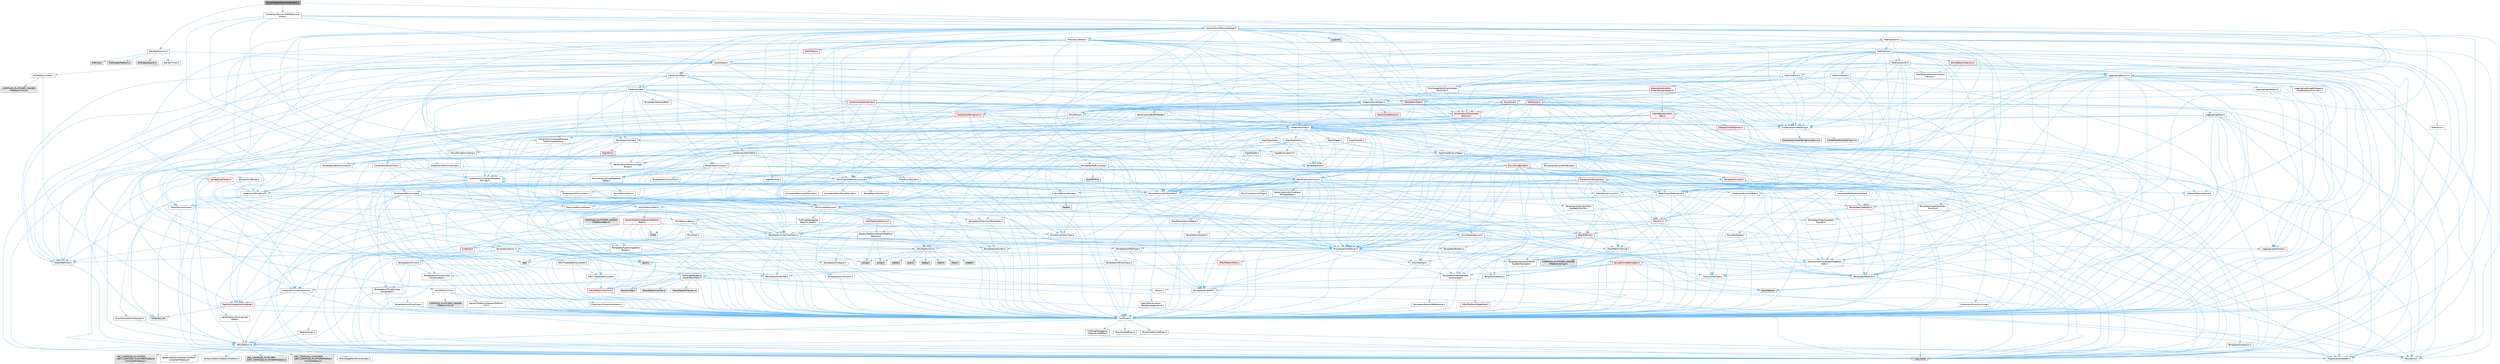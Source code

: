 digraph "MorphTargetVertexInfoBuffers.h"
{
 // INTERACTIVE_SVG=YES
 // LATEX_PDF_SIZE
  bgcolor="transparent";
  edge [fontname=Helvetica,fontsize=10,labelfontname=Helvetica,labelfontsize=10];
  node [fontname=Helvetica,fontsize=10,shape=box,height=0.2,width=0.4];
  Node1 [id="Node000001",label="MorphTargetVertexInfoBuffers.h",height=0.2,width=0.4,color="gray40", fillcolor="grey60", style="filled", fontcolor="black",tooltip=" "];
  Node1 -> Node2 [id="edge1_Node000001_Node000002",color="steelblue1",style="solid",tooltip=" "];
  Node2 [id="Node000002",label="RenderResource.h",height=0.2,width=0.4,color="grey40", fillcolor="white", style="filled",URL="$d1/ddb/RenderResource_8h.html",tooltip=" "];
  Node2 -> Node3 [id="edge2_Node000002_Node000003",color="steelblue1",style="solid",tooltip=" "];
  Node3 [id="Node000003",label="RHIFwd.h",height=0.2,width=0.4,color="grey60", fillcolor="#E0E0E0", style="filled",tooltip=" "];
  Node2 -> Node4 [id="edge3_Node000002_Node000004",color="steelblue1",style="solid",tooltip=" "];
  Node4 [id="Node000004",label="RHIShaderPlatform.h",height=0.2,width=0.4,color="grey60", fillcolor="#E0E0E0", style="filled",tooltip=" "];
  Node2 -> Node5 [id="edge4_Node000002_Node000005",color="steelblue1",style="solid",tooltip=" "];
  Node5 [id="Node000005",label="RHIFeatureLevel.h",height=0.2,width=0.4,color="grey60", fillcolor="#E0E0E0", style="filled",tooltip=" "];
  Node2 -> Node6 [id="edge5_Node000002_Node000006",color="steelblue1",style="solid",tooltip=" "];
  Node6 [id="Node000006",label="RenderTimer.h",height=0.2,width=0.4,color="grey40", fillcolor="white", style="filled",URL="$d8/dba/RenderTimer_8h.html",tooltip=" "];
  Node6 -> Node7 [id="edge6_Node000006_Node000007",color="steelblue1",style="solid",tooltip=" "];
  Node7 [id="Node000007",label="HAL/PlatformTime.h",height=0.2,width=0.4,color="grey40", fillcolor="white", style="filled",URL="$de/d9f/PlatformTime_8h.html",tooltip=" "];
  Node7 -> Node8 [id="edge7_Node000007_Node000008",color="steelblue1",style="solid",tooltip=" "];
  Node8 [id="Node000008",label="CoreTypes.h",height=0.2,width=0.4,color="grey40", fillcolor="white", style="filled",URL="$dc/dec/CoreTypes_8h.html",tooltip=" "];
  Node8 -> Node9 [id="edge8_Node000008_Node000009",color="steelblue1",style="solid",tooltip=" "];
  Node9 [id="Node000009",label="HAL/Platform.h",height=0.2,width=0.4,color="grey40", fillcolor="white", style="filled",URL="$d9/dd0/Platform_8h.html",tooltip=" "];
  Node9 -> Node10 [id="edge9_Node000009_Node000010",color="steelblue1",style="solid",tooltip=" "];
  Node10 [id="Node000010",label="Misc/Build.h",height=0.2,width=0.4,color="grey40", fillcolor="white", style="filled",URL="$d3/dbb/Build_8h.html",tooltip=" "];
  Node9 -> Node11 [id="edge10_Node000009_Node000011",color="steelblue1",style="solid",tooltip=" "];
  Node11 [id="Node000011",label="Misc/LargeWorldCoordinates.h",height=0.2,width=0.4,color="grey40", fillcolor="white", style="filled",URL="$d2/dcb/LargeWorldCoordinates_8h.html",tooltip=" "];
  Node9 -> Node12 [id="edge11_Node000009_Node000012",color="steelblue1",style="solid",tooltip=" "];
  Node12 [id="Node000012",label="type_traits",height=0.2,width=0.4,color="grey60", fillcolor="#E0E0E0", style="filled",tooltip=" "];
  Node9 -> Node13 [id="edge12_Node000009_Node000013",color="steelblue1",style="solid",tooltip=" "];
  Node13 [id="Node000013",label="PreprocessorHelpers.h",height=0.2,width=0.4,color="grey40", fillcolor="white", style="filled",URL="$db/ddb/PreprocessorHelpers_8h.html",tooltip=" "];
  Node9 -> Node14 [id="edge13_Node000009_Node000014",color="steelblue1",style="solid",tooltip=" "];
  Node14 [id="Node000014",label="UBT_COMPILED_PLATFORM\l/UBT_COMPILED_PLATFORMPlatform\lCompilerPreSetup.h",height=0.2,width=0.4,color="grey60", fillcolor="#E0E0E0", style="filled",tooltip=" "];
  Node9 -> Node15 [id="edge14_Node000009_Node000015",color="steelblue1",style="solid",tooltip=" "];
  Node15 [id="Node000015",label="GenericPlatform/GenericPlatform\lCompilerPreSetup.h",height=0.2,width=0.4,color="grey40", fillcolor="white", style="filled",URL="$d9/dc8/GenericPlatformCompilerPreSetup_8h.html",tooltip=" "];
  Node9 -> Node16 [id="edge15_Node000009_Node000016",color="steelblue1",style="solid",tooltip=" "];
  Node16 [id="Node000016",label="GenericPlatform/GenericPlatform.h",height=0.2,width=0.4,color="grey40", fillcolor="white", style="filled",URL="$d6/d84/GenericPlatform_8h.html",tooltip=" "];
  Node9 -> Node17 [id="edge16_Node000009_Node000017",color="steelblue1",style="solid",tooltip=" "];
  Node17 [id="Node000017",label="UBT_COMPILED_PLATFORM\l/UBT_COMPILED_PLATFORMPlatform.h",height=0.2,width=0.4,color="grey60", fillcolor="#E0E0E0", style="filled",tooltip=" "];
  Node9 -> Node18 [id="edge17_Node000009_Node000018",color="steelblue1",style="solid",tooltip=" "];
  Node18 [id="Node000018",label="UBT_COMPILED_PLATFORM\l/UBT_COMPILED_PLATFORMPlatform\lCompilerSetup.h",height=0.2,width=0.4,color="grey60", fillcolor="#E0E0E0", style="filled",tooltip=" "];
  Node8 -> Node19 [id="edge18_Node000008_Node000019",color="steelblue1",style="solid",tooltip=" "];
  Node19 [id="Node000019",label="ProfilingDebugging\l/UMemoryDefines.h",height=0.2,width=0.4,color="grey40", fillcolor="white", style="filled",URL="$d2/da2/UMemoryDefines_8h.html",tooltip=" "];
  Node8 -> Node20 [id="edge19_Node000008_Node000020",color="steelblue1",style="solid",tooltip=" "];
  Node20 [id="Node000020",label="Misc/CoreMiscDefines.h",height=0.2,width=0.4,color="grey40", fillcolor="white", style="filled",URL="$da/d38/CoreMiscDefines_8h.html",tooltip=" "];
  Node20 -> Node9 [id="edge20_Node000020_Node000009",color="steelblue1",style="solid",tooltip=" "];
  Node20 -> Node13 [id="edge21_Node000020_Node000013",color="steelblue1",style="solid",tooltip=" "];
  Node8 -> Node21 [id="edge22_Node000008_Node000021",color="steelblue1",style="solid",tooltip=" "];
  Node21 [id="Node000021",label="Misc/CoreDefines.h",height=0.2,width=0.4,color="grey40", fillcolor="white", style="filled",URL="$d3/dd2/CoreDefines_8h.html",tooltip=" "];
  Node7 -> Node22 [id="edge23_Node000007_Node000022",color="steelblue1",style="solid",tooltip=" "];
  Node22 [id="Node000022",label="COMPILED_PLATFORM_HEADER\l(PlatformTime.h)",height=0.2,width=0.4,color="grey60", fillcolor="#E0E0E0", style="filled",tooltip=" "];
  Node2 -> Node23 [id="edge24_Node000002_Node000023",color="steelblue1",style="solid",tooltip=" "];
  Node23 [id="Node000023",label="CoreGlobals.h",height=0.2,width=0.4,color="grey40", fillcolor="white", style="filled",URL="$d5/d8c/CoreGlobals_8h.html",tooltip=" "];
  Node23 -> Node24 [id="edge25_Node000023_Node000024",color="steelblue1",style="solid",tooltip=" "];
  Node24 [id="Node000024",label="Containers/UnrealString.h",height=0.2,width=0.4,color="grey40", fillcolor="white", style="filled",URL="$d5/dba/UnrealString_8h.html",tooltip=" "];
  Node24 -> Node25 [id="edge26_Node000024_Node000025",color="steelblue1",style="solid",tooltip=" "];
  Node25 [id="Node000025",label="Containers/UnrealStringIncludes.h.inl",height=0.2,width=0.4,color="grey60", fillcolor="#E0E0E0", style="filled",tooltip=" "];
  Node24 -> Node26 [id="edge27_Node000024_Node000026",color="steelblue1",style="solid",tooltip=" "];
  Node26 [id="Node000026",label="Containers/UnrealString.h.inl",height=0.2,width=0.4,color="grey60", fillcolor="#E0E0E0", style="filled",tooltip=" "];
  Node24 -> Node27 [id="edge28_Node000024_Node000027",color="steelblue1",style="solid",tooltip=" "];
  Node27 [id="Node000027",label="Misc/StringFormatArg.h",height=0.2,width=0.4,color="grey40", fillcolor="white", style="filled",URL="$d2/d16/StringFormatArg_8h.html",tooltip=" "];
  Node27 -> Node28 [id="edge29_Node000027_Node000028",color="steelblue1",style="solid",tooltip=" "];
  Node28 [id="Node000028",label="Containers/ContainersFwd.h",height=0.2,width=0.4,color="grey40", fillcolor="white", style="filled",URL="$d4/d0a/ContainersFwd_8h.html",tooltip=" "];
  Node28 -> Node9 [id="edge30_Node000028_Node000009",color="steelblue1",style="solid",tooltip=" "];
  Node28 -> Node8 [id="edge31_Node000028_Node000008",color="steelblue1",style="solid",tooltip=" "];
  Node28 -> Node29 [id="edge32_Node000028_Node000029",color="steelblue1",style="solid",tooltip=" "];
  Node29 [id="Node000029",label="Traits/IsContiguousContainer.h",height=0.2,width=0.4,color="red", fillcolor="#FFF0F0", style="filled",URL="$d5/d3c/IsContiguousContainer_8h.html",tooltip=" "];
  Node29 -> Node8 [id="edge33_Node000029_Node000008",color="steelblue1",style="solid",tooltip=" "];
  Node29 -> Node31 [id="edge34_Node000029_Node000031",color="steelblue1",style="solid",tooltip=" "];
  Node31 [id="Node000031",label="initializer_list",height=0.2,width=0.4,color="grey60", fillcolor="#E0E0E0", style="filled",tooltip=" "];
  Node23 -> Node8 [id="edge35_Node000023_Node000008",color="steelblue1",style="solid",tooltip=" "];
  Node23 -> Node32 [id="edge36_Node000023_Node000032",color="steelblue1",style="solid",tooltip=" "];
  Node32 [id="Node000032",label="HAL/PlatformTLS.h",height=0.2,width=0.4,color="grey40", fillcolor="white", style="filled",URL="$d0/def/PlatformTLS_8h.html",tooltip=" "];
  Node32 -> Node8 [id="edge37_Node000032_Node000008",color="steelblue1",style="solid",tooltip=" "];
  Node32 -> Node33 [id="edge38_Node000032_Node000033",color="steelblue1",style="solid",tooltip=" "];
  Node33 [id="Node000033",label="GenericPlatform/GenericPlatform\lTLS.h",height=0.2,width=0.4,color="grey40", fillcolor="white", style="filled",URL="$d3/d3c/GenericPlatformTLS_8h.html",tooltip=" "];
  Node33 -> Node8 [id="edge39_Node000033_Node000008",color="steelblue1",style="solid",tooltip=" "];
  Node32 -> Node34 [id="edge40_Node000032_Node000034",color="steelblue1",style="solid",tooltip=" "];
  Node34 [id="Node000034",label="COMPILED_PLATFORM_HEADER\l(PlatformTLS.h)",height=0.2,width=0.4,color="grey60", fillcolor="#E0E0E0", style="filled",tooltip=" "];
  Node23 -> Node35 [id="edge41_Node000023_Node000035",color="steelblue1",style="solid",tooltip=" "];
  Node35 [id="Node000035",label="Logging/LogMacros.h",height=0.2,width=0.4,color="grey40", fillcolor="white", style="filled",URL="$d0/d16/LogMacros_8h.html",tooltip=" "];
  Node35 -> Node24 [id="edge42_Node000035_Node000024",color="steelblue1",style="solid",tooltip=" "];
  Node35 -> Node8 [id="edge43_Node000035_Node000008",color="steelblue1",style="solid",tooltip=" "];
  Node35 -> Node13 [id="edge44_Node000035_Node000013",color="steelblue1",style="solid",tooltip=" "];
  Node35 -> Node36 [id="edge45_Node000035_Node000036",color="steelblue1",style="solid",tooltip=" "];
  Node36 [id="Node000036",label="Logging/LogCategory.h",height=0.2,width=0.4,color="grey40", fillcolor="white", style="filled",URL="$d9/d36/LogCategory_8h.html",tooltip=" "];
  Node36 -> Node8 [id="edge46_Node000036_Node000008",color="steelblue1",style="solid",tooltip=" "];
  Node36 -> Node37 [id="edge47_Node000036_Node000037",color="steelblue1",style="solid",tooltip=" "];
  Node37 [id="Node000037",label="Logging/LogVerbosity.h",height=0.2,width=0.4,color="grey40", fillcolor="white", style="filled",URL="$d2/d8f/LogVerbosity_8h.html",tooltip=" "];
  Node37 -> Node8 [id="edge48_Node000037_Node000008",color="steelblue1",style="solid",tooltip=" "];
  Node36 -> Node38 [id="edge49_Node000036_Node000038",color="steelblue1",style="solid",tooltip=" "];
  Node38 [id="Node000038",label="UObject/NameTypes.h",height=0.2,width=0.4,color="grey40", fillcolor="white", style="filled",URL="$d6/d35/NameTypes_8h.html",tooltip=" "];
  Node38 -> Node8 [id="edge50_Node000038_Node000008",color="steelblue1",style="solid",tooltip=" "];
  Node38 -> Node39 [id="edge51_Node000038_Node000039",color="steelblue1",style="solid",tooltip=" "];
  Node39 [id="Node000039",label="Misc/AssertionMacros.h",height=0.2,width=0.4,color="grey40", fillcolor="white", style="filled",URL="$d0/dfa/AssertionMacros_8h.html",tooltip=" "];
  Node39 -> Node8 [id="edge52_Node000039_Node000008",color="steelblue1",style="solid",tooltip=" "];
  Node39 -> Node9 [id="edge53_Node000039_Node000009",color="steelblue1",style="solid",tooltip=" "];
  Node39 -> Node40 [id="edge54_Node000039_Node000040",color="steelblue1",style="solid",tooltip=" "];
  Node40 [id="Node000040",label="HAL/PlatformMisc.h",height=0.2,width=0.4,color="red", fillcolor="#FFF0F0", style="filled",URL="$d0/df5/PlatformMisc_8h.html",tooltip=" "];
  Node40 -> Node8 [id="edge55_Node000040_Node000008",color="steelblue1",style="solid",tooltip=" "];
  Node40 -> Node64 [id="edge56_Node000040_Node000064",color="steelblue1",style="solid",tooltip=" "];
  Node64 [id="Node000064",label="ProfilingDebugging\l/CpuProfilerTrace.h",height=0.2,width=0.4,color="grey40", fillcolor="white", style="filled",URL="$da/dcb/CpuProfilerTrace_8h.html",tooltip=" "];
  Node64 -> Node8 [id="edge57_Node000064_Node000008",color="steelblue1",style="solid",tooltip=" "];
  Node64 -> Node28 [id="edge58_Node000064_Node000028",color="steelblue1",style="solid",tooltip=" "];
  Node64 -> Node65 [id="edge59_Node000064_Node000065",color="steelblue1",style="solid",tooltip=" "];
  Node65 [id="Node000065",label="HAL/PlatformAtomics.h",height=0.2,width=0.4,color="red", fillcolor="#FFF0F0", style="filled",URL="$d3/d36/PlatformAtomics_8h.html",tooltip=" "];
  Node65 -> Node8 [id="edge60_Node000065_Node000008",color="steelblue1",style="solid",tooltip=" "];
  Node64 -> Node13 [id="edge61_Node000064_Node000013",color="steelblue1",style="solid",tooltip=" "];
  Node64 -> Node10 [id="edge62_Node000064_Node000010",color="steelblue1",style="solid",tooltip=" "];
  Node64 -> Node68 [id="edge63_Node000064_Node000068",color="steelblue1",style="solid",tooltip=" "];
  Node68 [id="Node000068",label="Trace/Config.h",height=0.2,width=0.4,color="grey60", fillcolor="#E0E0E0", style="filled",tooltip=" "];
  Node64 -> Node69 [id="edge64_Node000064_Node000069",color="steelblue1",style="solid",tooltip=" "];
  Node69 [id="Node000069",label="Trace/Detail/Channel.h",height=0.2,width=0.4,color="grey60", fillcolor="#E0E0E0", style="filled",tooltip=" "];
  Node64 -> Node70 [id="edge65_Node000064_Node000070",color="steelblue1",style="solid",tooltip=" "];
  Node70 [id="Node000070",label="Trace/Detail/Channel.inl",height=0.2,width=0.4,color="grey60", fillcolor="#E0E0E0", style="filled",tooltip=" "];
  Node64 -> Node71 [id="edge66_Node000064_Node000071",color="steelblue1",style="solid",tooltip=" "];
  Node71 [id="Node000071",label="Trace/Trace.h",height=0.2,width=0.4,color="grey60", fillcolor="#E0E0E0", style="filled",tooltip=" "];
  Node39 -> Node13 [id="edge67_Node000039_Node000013",color="steelblue1",style="solid",tooltip=" "];
  Node39 -> Node72 [id="edge68_Node000039_Node000072",color="steelblue1",style="solid",tooltip=" "];
  Node72 [id="Node000072",label="Templates/EnableIf.h",height=0.2,width=0.4,color="grey40", fillcolor="white", style="filled",URL="$d7/d60/EnableIf_8h.html",tooltip=" "];
  Node72 -> Node8 [id="edge69_Node000072_Node000008",color="steelblue1",style="solid",tooltip=" "];
  Node39 -> Node73 [id="edge70_Node000039_Node000073",color="steelblue1",style="solid",tooltip=" "];
  Node73 [id="Node000073",label="Templates/IsArrayOrRefOf\lTypeByPredicate.h",height=0.2,width=0.4,color="grey40", fillcolor="white", style="filled",URL="$d6/da1/IsArrayOrRefOfTypeByPredicate_8h.html",tooltip=" "];
  Node73 -> Node8 [id="edge71_Node000073_Node000008",color="steelblue1",style="solid",tooltip=" "];
  Node39 -> Node74 [id="edge72_Node000039_Node000074",color="steelblue1",style="solid",tooltip=" "];
  Node74 [id="Node000074",label="Templates/IsValidVariadic\lFunctionArg.h",height=0.2,width=0.4,color="grey40", fillcolor="white", style="filled",URL="$d0/dc8/IsValidVariadicFunctionArg_8h.html",tooltip=" "];
  Node74 -> Node8 [id="edge73_Node000074_Node000008",color="steelblue1",style="solid",tooltip=" "];
  Node74 -> Node75 [id="edge74_Node000074_Node000075",color="steelblue1",style="solid",tooltip=" "];
  Node75 [id="Node000075",label="IsEnum.h",height=0.2,width=0.4,color="grey40", fillcolor="white", style="filled",URL="$d4/de5/IsEnum_8h.html",tooltip=" "];
  Node74 -> Node12 [id="edge75_Node000074_Node000012",color="steelblue1",style="solid",tooltip=" "];
  Node39 -> Node76 [id="edge76_Node000039_Node000076",color="steelblue1",style="solid",tooltip=" "];
  Node76 [id="Node000076",label="Traits/IsCharEncodingCompatible\lWith.h",height=0.2,width=0.4,color="grey40", fillcolor="white", style="filled",URL="$df/dd1/IsCharEncodingCompatibleWith_8h.html",tooltip=" "];
  Node76 -> Node12 [id="edge77_Node000076_Node000012",color="steelblue1",style="solid",tooltip=" "];
  Node76 -> Node77 [id="edge78_Node000076_Node000077",color="steelblue1",style="solid",tooltip=" "];
  Node77 [id="Node000077",label="Traits/IsCharType.h",height=0.2,width=0.4,color="grey40", fillcolor="white", style="filled",URL="$db/d51/IsCharType_8h.html",tooltip=" "];
  Node77 -> Node8 [id="edge79_Node000077_Node000008",color="steelblue1",style="solid",tooltip=" "];
  Node39 -> Node78 [id="edge80_Node000039_Node000078",color="steelblue1",style="solid",tooltip=" "];
  Node78 [id="Node000078",label="Misc/VarArgs.h",height=0.2,width=0.4,color="grey40", fillcolor="white", style="filled",URL="$d5/d6f/VarArgs_8h.html",tooltip=" "];
  Node78 -> Node8 [id="edge81_Node000078_Node000008",color="steelblue1",style="solid",tooltip=" "];
  Node39 -> Node79 [id="edge82_Node000039_Node000079",color="steelblue1",style="solid",tooltip=" "];
  Node79 [id="Node000079",label="String/FormatStringSan.h",height=0.2,width=0.4,color="red", fillcolor="#FFF0F0", style="filled",URL="$d3/d8b/FormatStringSan_8h.html",tooltip=" "];
  Node79 -> Node12 [id="edge83_Node000079_Node000012",color="steelblue1",style="solid",tooltip=" "];
  Node79 -> Node8 [id="edge84_Node000079_Node000008",color="steelblue1",style="solid",tooltip=" "];
  Node79 -> Node80 [id="edge85_Node000079_Node000080",color="steelblue1",style="solid",tooltip=" "];
  Node80 [id="Node000080",label="Templates/Requires.h",height=0.2,width=0.4,color="grey40", fillcolor="white", style="filled",URL="$dc/d96/Requires_8h.html",tooltip=" "];
  Node80 -> Node72 [id="edge86_Node000080_Node000072",color="steelblue1",style="solid",tooltip=" "];
  Node80 -> Node12 [id="edge87_Node000080_Node000012",color="steelblue1",style="solid",tooltip=" "];
  Node79 -> Node81 [id="edge88_Node000079_Node000081",color="steelblue1",style="solid",tooltip=" "];
  Node81 [id="Node000081",label="Templates/Identity.h",height=0.2,width=0.4,color="grey40", fillcolor="white", style="filled",URL="$d0/dd5/Identity_8h.html",tooltip=" "];
  Node79 -> Node74 [id="edge89_Node000079_Node000074",color="steelblue1",style="solid",tooltip=" "];
  Node79 -> Node77 [id="edge90_Node000079_Node000077",color="steelblue1",style="solid",tooltip=" "];
  Node79 -> Node28 [id="edge91_Node000079_Node000028",color="steelblue1",style="solid",tooltip=" "];
  Node39 -> Node85 [id="edge92_Node000039_Node000085",color="steelblue1",style="solid",tooltip=" "];
  Node85 [id="Node000085",label="atomic",height=0.2,width=0.4,color="grey60", fillcolor="#E0E0E0", style="filled",tooltip=" "];
  Node38 -> Node86 [id="edge93_Node000038_Node000086",color="steelblue1",style="solid",tooltip=" "];
  Node86 [id="Node000086",label="HAL/UnrealMemory.h",height=0.2,width=0.4,color="grey40", fillcolor="white", style="filled",URL="$d9/d96/UnrealMemory_8h.html",tooltip=" "];
  Node86 -> Node8 [id="edge94_Node000086_Node000008",color="steelblue1",style="solid",tooltip=" "];
  Node86 -> Node87 [id="edge95_Node000086_Node000087",color="steelblue1",style="solid",tooltip=" "];
  Node87 [id="Node000087",label="GenericPlatform/GenericPlatform\lMemory.h",height=0.2,width=0.4,color="grey40", fillcolor="white", style="filled",URL="$dd/d22/GenericPlatformMemory_8h.html",tooltip=" "];
  Node87 -> Node44 [id="edge96_Node000087_Node000044",color="steelblue1",style="solid",tooltip=" "];
  Node44 [id="Node000044",label="CoreFwd.h",height=0.2,width=0.4,color="red", fillcolor="#FFF0F0", style="filled",URL="$d1/d1e/CoreFwd_8h.html",tooltip=" "];
  Node44 -> Node8 [id="edge97_Node000044_Node000008",color="steelblue1",style="solid",tooltip=" "];
  Node44 -> Node28 [id="edge98_Node000044_Node000028",color="steelblue1",style="solid",tooltip=" "];
  Node44 -> Node45 [id="edge99_Node000044_Node000045",color="steelblue1",style="solid",tooltip=" "];
  Node45 [id="Node000045",label="Math/MathFwd.h",height=0.2,width=0.4,color="grey40", fillcolor="white", style="filled",URL="$d2/d10/MathFwd_8h.html",tooltip=" "];
  Node45 -> Node9 [id="edge100_Node000045_Node000009",color="steelblue1",style="solid",tooltip=" "];
  Node87 -> Node8 [id="edge101_Node000087_Node000008",color="steelblue1",style="solid",tooltip=" "];
  Node87 -> Node88 [id="edge102_Node000087_Node000088",color="steelblue1",style="solid",tooltip=" "];
  Node88 [id="Node000088",label="HAL/PlatformString.h",height=0.2,width=0.4,color="grey40", fillcolor="white", style="filled",URL="$db/db5/PlatformString_8h.html",tooltip=" "];
  Node88 -> Node8 [id="edge103_Node000088_Node000008",color="steelblue1",style="solid",tooltip=" "];
  Node88 -> Node89 [id="edge104_Node000088_Node000089",color="steelblue1",style="solid",tooltip=" "];
  Node89 [id="Node000089",label="COMPILED_PLATFORM_HEADER\l(PlatformString.h)",height=0.2,width=0.4,color="grey60", fillcolor="#E0E0E0", style="filled",tooltip=" "];
  Node87 -> Node57 [id="edge105_Node000087_Node000057",color="steelblue1",style="solid",tooltip=" "];
  Node57 [id="Node000057",label="string.h",height=0.2,width=0.4,color="grey60", fillcolor="#E0E0E0", style="filled",tooltip=" "];
  Node87 -> Node50 [id="edge106_Node000087_Node000050",color="steelblue1",style="solid",tooltip=" "];
  Node50 [id="Node000050",label="wchar.h",height=0.2,width=0.4,color="grey60", fillcolor="#E0E0E0", style="filled",tooltip=" "];
  Node86 -> Node90 [id="edge107_Node000086_Node000090",color="steelblue1",style="solid",tooltip=" "];
  Node90 [id="Node000090",label="HAL/MemoryBase.h",height=0.2,width=0.4,color="grey40", fillcolor="white", style="filled",URL="$d6/d9f/MemoryBase_8h.html",tooltip=" "];
  Node90 -> Node8 [id="edge108_Node000090_Node000008",color="steelblue1",style="solid",tooltip=" "];
  Node90 -> Node65 [id="edge109_Node000090_Node000065",color="steelblue1",style="solid",tooltip=" "];
  Node90 -> Node48 [id="edge110_Node000090_Node000048",color="steelblue1",style="solid",tooltip=" "];
  Node48 [id="Node000048",label="HAL/PlatformCrt.h",height=0.2,width=0.4,color="grey40", fillcolor="white", style="filled",URL="$d8/d75/PlatformCrt_8h.html",tooltip=" "];
  Node48 -> Node49 [id="edge111_Node000048_Node000049",color="steelblue1",style="solid",tooltip=" "];
  Node49 [id="Node000049",label="new",height=0.2,width=0.4,color="grey60", fillcolor="#E0E0E0", style="filled",tooltip=" "];
  Node48 -> Node50 [id="edge112_Node000048_Node000050",color="steelblue1",style="solid",tooltip=" "];
  Node48 -> Node51 [id="edge113_Node000048_Node000051",color="steelblue1",style="solid",tooltip=" "];
  Node51 [id="Node000051",label="stddef.h",height=0.2,width=0.4,color="grey60", fillcolor="#E0E0E0", style="filled",tooltip=" "];
  Node48 -> Node52 [id="edge114_Node000048_Node000052",color="steelblue1",style="solid",tooltip=" "];
  Node52 [id="Node000052",label="stdlib.h",height=0.2,width=0.4,color="grey60", fillcolor="#E0E0E0", style="filled",tooltip=" "];
  Node48 -> Node53 [id="edge115_Node000048_Node000053",color="steelblue1",style="solid",tooltip=" "];
  Node53 [id="Node000053",label="stdio.h",height=0.2,width=0.4,color="grey60", fillcolor="#E0E0E0", style="filled",tooltip=" "];
  Node48 -> Node54 [id="edge116_Node000048_Node000054",color="steelblue1",style="solid",tooltip=" "];
  Node54 [id="Node000054",label="stdarg.h",height=0.2,width=0.4,color="grey60", fillcolor="#E0E0E0", style="filled",tooltip=" "];
  Node48 -> Node55 [id="edge117_Node000048_Node000055",color="steelblue1",style="solid",tooltip=" "];
  Node55 [id="Node000055",label="math.h",height=0.2,width=0.4,color="grey60", fillcolor="#E0E0E0", style="filled",tooltip=" "];
  Node48 -> Node56 [id="edge118_Node000048_Node000056",color="steelblue1",style="solid",tooltip=" "];
  Node56 [id="Node000056",label="float.h",height=0.2,width=0.4,color="grey60", fillcolor="#E0E0E0", style="filled",tooltip=" "];
  Node48 -> Node57 [id="edge119_Node000048_Node000057",color="steelblue1",style="solid",tooltip=" "];
  Node90 -> Node91 [id="edge120_Node000090_Node000091",color="steelblue1",style="solid",tooltip=" "];
  Node91 [id="Node000091",label="Misc/Exec.h",height=0.2,width=0.4,color="grey40", fillcolor="white", style="filled",URL="$de/ddb/Exec_8h.html",tooltip=" "];
  Node91 -> Node8 [id="edge121_Node000091_Node000008",color="steelblue1",style="solid",tooltip=" "];
  Node91 -> Node39 [id="edge122_Node000091_Node000039",color="steelblue1",style="solid",tooltip=" "];
  Node90 -> Node92 [id="edge123_Node000090_Node000092",color="steelblue1",style="solid",tooltip=" "];
  Node92 [id="Node000092",label="Misc/OutputDevice.h",height=0.2,width=0.4,color="grey40", fillcolor="white", style="filled",URL="$d7/d32/OutputDevice_8h.html",tooltip=" "];
  Node92 -> Node44 [id="edge124_Node000092_Node000044",color="steelblue1",style="solid",tooltip=" "];
  Node92 -> Node8 [id="edge125_Node000092_Node000008",color="steelblue1",style="solid",tooltip=" "];
  Node92 -> Node37 [id="edge126_Node000092_Node000037",color="steelblue1",style="solid",tooltip=" "];
  Node92 -> Node78 [id="edge127_Node000092_Node000078",color="steelblue1",style="solid",tooltip=" "];
  Node92 -> Node73 [id="edge128_Node000092_Node000073",color="steelblue1",style="solid",tooltip=" "];
  Node92 -> Node74 [id="edge129_Node000092_Node000074",color="steelblue1",style="solid",tooltip=" "];
  Node92 -> Node76 [id="edge130_Node000092_Node000076",color="steelblue1",style="solid",tooltip=" "];
  Node90 -> Node93 [id="edge131_Node000090_Node000093",color="steelblue1",style="solid",tooltip=" "];
  Node93 [id="Node000093",label="Templates/Atomic.h",height=0.2,width=0.4,color="grey40", fillcolor="white", style="filled",URL="$d3/d91/Atomic_8h.html",tooltip=" "];
  Node93 -> Node94 [id="edge132_Node000093_Node000094",color="steelblue1",style="solid",tooltip=" "];
  Node94 [id="Node000094",label="HAL/ThreadSafeCounter.h",height=0.2,width=0.4,color="grey40", fillcolor="white", style="filled",URL="$dc/dc9/ThreadSafeCounter_8h.html",tooltip=" "];
  Node94 -> Node8 [id="edge133_Node000094_Node000008",color="steelblue1",style="solid",tooltip=" "];
  Node94 -> Node65 [id="edge134_Node000094_Node000065",color="steelblue1",style="solid",tooltip=" "];
  Node93 -> Node95 [id="edge135_Node000093_Node000095",color="steelblue1",style="solid",tooltip=" "];
  Node95 [id="Node000095",label="HAL/ThreadSafeCounter64.h",height=0.2,width=0.4,color="grey40", fillcolor="white", style="filled",URL="$d0/d12/ThreadSafeCounter64_8h.html",tooltip=" "];
  Node95 -> Node8 [id="edge136_Node000095_Node000008",color="steelblue1",style="solid",tooltip=" "];
  Node95 -> Node94 [id="edge137_Node000095_Node000094",color="steelblue1",style="solid",tooltip=" "];
  Node93 -> Node96 [id="edge138_Node000093_Node000096",color="steelblue1",style="solid",tooltip=" "];
  Node96 [id="Node000096",label="Templates/IsIntegral.h",height=0.2,width=0.4,color="grey40", fillcolor="white", style="filled",URL="$da/d64/IsIntegral_8h.html",tooltip=" "];
  Node96 -> Node8 [id="edge139_Node000096_Node000008",color="steelblue1",style="solid",tooltip=" "];
  Node93 -> Node97 [id="edge140_Node000093_Node000097",color="steelblue1",style="solid",tooltip=" "];
  Node97 [id="Node000097",label="Templates/IsTrivial.h",height=0.2,width=0.4,color="grey40", fillcolor="white", style="filled",URL="$da/d4c/IsTrivial_8h.html",tooltip=" "];
  Node97 -> Node98 [id="edge141_Node000097_Node000098",color="steelblue1",style="solid",tooltip=" "];
  Node98 [id="Node000098",label="Templates/AndOrNot.h",height=0.2,width=0.4,color="grey40", fillcolor="white", style="filled",URL="$db/d0a/AndOrNot_8h.html",tooltip=" "];
  Node98 -> Node8 [id="edge142_Node000098_Node000008",color="steelblue1",style="solid",tooltip=" "];
  Node97 -> Node99 [id="edge143_Node000097_Node000099",color="steelblue1",style="solid",tooltip=" "];
  Node99 [id="Node000099",label="Templates/IsTriviallyCopy\lConstructible.h",height=0.2,width=0.4,color="grey40", fillcolor="white", style="filled",URL="$d3/d78/IsTriviallyCopyConstructible_8h.html",tooltip=" "];
  Node99 -> Node8 [id="edge144_Node000099_Node000008",color="steelblue1",style="solid",tooltip=" "];
  Node99 -> Node12 [id="edge145_Node000099_Node000012",color="steelblue1",style="solid",tooltip=" "];
  Node97 -> Node100 [id="edge146_Node000097_Node000100",color="steelblue1",style="solid",tooltip=" "];
  Node100 [id="Node000100",label="Templates/IsTriviallyCopy\lAssignable.h",height=0.2,width=0.4,color="grey40", fillcolor="white", style="filled",URL="$d2/df2/IsTriviallyCopyAssignable_8h.html",tooltip=" "];
  Node100 -> Node8 [id="edge147_Node000100_Node000008",color="steelblue1",style="solid",tooltip=" "];
  Node100 -> Node12 [id="edge148_Node000100_Node000012",color="steelblue1",style="solid",tooltip=" "];
  Node97 -> Node12 [id="edge149_Node000097_Node000012",color="steelblue1",style="solid",tooltip=" "];
  Node93 -> Node101 [id="edge150_Node000093_Node000101",color="steelblue1",style="solid",tooltip=" "];
  Node101 [id="Node000101",label="Traits/IntType.h",height=0.2,width=0.4,color="grey40", fillcolor="white", style="filled",URL="$d7/deb/IntType_8h.html",tooltip=" "];
  Node101 -> Node9 [id="edge151_Node000101_Node000009",color="steelblue1",style="solid",tooltip=" "];
  Node93 -> Node85 [id="edge152_Node000093_Node000085",color="steelblue1",style="solid",tooltip=" "];
  Node86 -> Node102 [id="edge153_Node000086_Node000102",color="steelblue1",style="solid",tooltip=" "];
  Node102 [id="Node000102",label="HAL/PlatformMemory.h",height=0.2,width=0.4,color="red", fillcolor="#FFF0F0", style="filled",URL="$de/d68/PlatformMemory_8h.html",tooltip=" "];
  Node102 -> Node8 [id="edge154_Node000102_Node000008",color="steelblue1",style="solid",tooltip=" "];
  Node102 -> Node87 [id="edge155_Node000102_Node000087",color="steelblue1",style="solid",tooltip=" "];
  Node86 -> Node104 [id="edge156_Node000086_Node000104",color="steelblue1",style="solid",tooltip=" "];
  Node104 [id="Node000104",label="ProfilingDebugging\l/MemoryTrace.h",height=0.2,width=0.4,color="grey40", fillcolor="white", style="filled",URL="$da/dd7/MemoryTrace_8h.html",tooltip=" "];
  Node104 -> Node9 [id="edge157_Node000104_Node000009",color="steelblue1",style="solid",tooltip=" "];
  Node104 -> Node60 [id="edge158_Node000104_Node000060",color="steelblue1",style="solid",tooltip=" "];
  Node60 [id="Node000060",label="Misc/EnumClassFlags.h",height=0.2,width=0.4,color="grey40", fillcolor="white", style="filled",URL="$d8/de7/EnumClassFlags_8h.html",tooltip=" "];
  Node104 -> Node68 [id="edge159_Node000104_Node000068",color="steelblue1",style="solid",tooltip=" "];
  Node104 -> Node71 [id="edge160_Node000104_Node000071",color="steelblue1",style="solid",tooltip=" "];
  Node86 -> Node105 [id="edge161_Node000086_Node000105",color="steelblue1",style="solid",tooltip=" "];
  Node105 [id="Node000105",label="Templates/IsPointer.h",height=0.2,width=0.4,color="grey40", fillcolor="white", style="filled",URL="$d7/d05/IsPointer_8h.html",tooltip=" "];
  Node105 -> Node8 [id="edge162_Node000105_Node000008",color="steelblue1",style="solid",tooltip=" "];
  Node38 -> Node106 [id="edge163_Node000038_Node000106",color="steelblue1",style="solid",tooltip=" "];
  Node106 [id="Node000106",label="Templates/UnrealTypeTraits.h",height=0.2,width=0.4,color="grey40", fillcolor="white", style="filled",URL="$d2/d2d/UnrealTypeTraits_8h.html",tooltip=" "];
  Node106 -> Node8 [id="edge164_Node000106_Node000008",color="steelblue1",style="solid",tooltip=" "];
  Node106 -> Node105 [id="edge165_Node000106_Node000105",color="steelblue1",style="solid",tooltip=" "];
  Node106 -> Node39 [id="edge166_Node000106_Node000039",color="steelblue1",style="solid",tooltip=" "];
  Node106 -> Node98 [id="edge167_Node000106_Node000098",color="steelblue1",style="solid",tooltip=" "];
  Node106 -> Node72 [id="edge168_Node000106_Node000072",color="steelblue1",style="solid",tooltip=" "];
  Node106 -> Node107 [id="edge169_Node000106_Node000107",color="steelblue1",style="solid",tooltip=" "];
  Node107 [id="Node000107",label="Templates/IsArithmetic.h",height=0.2,width=0.4,color="grey40", fillcolor="white", style="filled",URL="$d2/d5d/IsArithmetic_8h.html",tooltip=" "];
  Node107 -> Node8 [id="edge170_Node000107_Node000008",color="steelblue1",style="solid",tooltip=" "];
  Node106 -> Node75 [id="edge171_Node000106_Node000075",color="steelblue1",style="solid",tooltip=" "];
  Node106 -> Node108 [id="edge172_Node000106_Node000108",color="steelblue1",style="solid",tooltip=" "];
  Node108 [id="Node000108",label="Templates/Models.h",height=0.2,width=0.4,color="grey40", fillcolor="white", style="filled",URL="$d3/d0c/Models_8h.html",tooltip=" "];
  Node108 -> Node81 [id="edge173_Node000108_Node000081",color="steelblue1",style="solid",tooltip=" "];
  Node106 -> Node109 [id="edge174_Node000106_Node000109",color="steelblue1",style="solid",tooltip=" "];
  Node109 [id="Node000109",label="Templates/IsPODType.h",height=0.2,width=0.4,color="grey40", fillcolor="white", style="filled",URL="$d7/db1/IsPODType_8h.html",tooltip=" "];
  Node109 -> Node8 [id="edge175_Node000109_Node000008",color="steelblue1",style="solid",tooltip=" "];
  Node106 -> Node110 [id="edge176_Node000106_Node000110",color="steelblue1",style="solid",tooltip=" "];
  Node110 [id="Node000110",label="Templates/IsUECoreType.h",height=0.2,width=0.4,color="grey40", fillcolor="white", style="filled",URL="$d1/db8/IsUECoreType_8h.html",tooltip=" "];
  Node110 -> Node8 [id="edge177_Node000110_Node000008",color="steelblue1",style="solid",tooltip=" "];
  Node110 -> Node12 [id="edge178_Node000110_Node000012",color="steelblue1",style="solid",tooltip=" "];
  Node106 -> Node99 [id="edge179_Node000106_Node000099",color="steelblue1",style="solid",tooltip=" "];
  Node38 -> Node111 [id="edge180_Node000038_Node000111",color="steelblue1",style="solid",tooltip=" "];
  Node111 [id="Node000111",label="Templates/UnrealTemplate.h",height=0.2,width=0.4,color="grey40", fillcolor="white", style="filled",URL="$d4/d24/UnrealTemplate_8h.html",tooltip=" "];
  Node111 -> Node8 [id="edge181_Node000111_Node000008",color="steelblue1",style="solid",tooltip=" "];
  Node111 -> Node105 [id="edge182_Node000111_Node000105",color="steelblue1",style="solid",tooltip=" "];
  Node111 -> Node86 [id="edge183_Node000111_Node000086",color="steelblue1",style="solid",tooltip=" "];
  Node111 -> Node112 [id="edge184_Node000111_Node000112",color="steelblue1",style="solid",tooltip=" "];
  Node112 [id="Node000112",label="Templates/CopyQualifiers\lAndRefsFromTo.h",height=0.2,width=0.4,color="grey40", fillcolor="white", style="filled",URL="$d3/db3/CopyQualifiersAndRefsFromTo_8h.html",tooltip=" "];
  Node112 -> Node113 [id="edge185_Node000112_Node000113",color="steelblue1",style="solid",tooltip=" "];
  Node113 [id="Node000113",label="Templates/CopyQualifiers\lFromTo.h",height=0.2,width=0.4,color="grey40", fillcolor="white", style="filled",URL="$d5/db4/CopyQualifiersFromTo_8h.html",tooltip=" "];
  Node111 -> Node106 [id="edge186_Node000111_Node000106",color="steelblue1",style="solid",tooltip=" "];
  Node111 -> Node114 [id="edge187_Node000111_Node000114",color="steelblue1",style="solid",tooltip=" "];
  Node114 [id="Node000114",label="Templates/RemoveReference.h",height=0.2,width=0.4,color="grey40", fillcolor="white", style="filled",URL="$da/dbe/RemoveReference_8h.html",tooltip=" "];
  Node114 -> Node8 [id="edge188_Node000114_Node000008",color="steelblue1",style="solid",tooltip=" "];
  Node111 -> Node80 [id="edge189_Node000111_Node000080",color="steelblue1",style="solid",tooltip=" "];
  Node111 -> Node115 [id="edge190_Node000111_Node000115",color="steelblue1",style="solid",tooltip=" "];
  Node115 [id="Node000115",label="Templates/TypeCompatible\lBytes.h",height=0.2,width=0.4,color="grey40", fillcolor="white", style="filled",URL="$df/d0a/TypeCompatibleBytes_8h.html",tooltip=" "];
  Node115 -> Node8 [id="edge191_Node000115_Node000008",color="steelblue1",style="solid",tooltip=" "];
  Node115 -> Node57 [id="edge192_Node000115_Node000057",color="steelblue1",style="solid",tooltip=" "];
  Node115 -> Node49 [id="edge193_Node000115_Node000049",color="steelblue1",style="solid",tooltip=" "];
  Node115 -> Node12 [id="edge194_Node000115_Node000012",color="steelblue1",style="solid",tooltip=" "];
  Node111 -> Node81 [id="edge195_Node000111_Node000081",color="steelblue1",style="solid",tooltip=" "];
  Node111 -> Node29 [id="edge196_Node000111_Node000029",color="steelblue1",style="solid",tooltip=" "];
  Node111 -> Node116 [id="edge197_Node000111_Node000116",color="steelblue1",style="solid",tooltip=" "];
  Node116 [id="Node000116",label="Traits/UseBitwiseSwap.h",height=0.2,width=0.4,color="grey40", fillcolor="white", style="filled",URL="$db/df3/UseBitwiseSwap_8h.html",tooltip=" "];
  Node116 -> Node8 [id="edge198_Node000116_Node000008",color="steelblue1",style="solid",tooltip=" "];
  Node116 -> Node12 [id="edge199_Node000116_Node000012",color="steelblue1",style="solid",tooltip=" "];
  Node111 -> Node12 [id="edge200_Node000111_Node000012",color="steelblue1",style="solid",tooltip=" "];
  Node38 -> Node24 [id="edge201_Node000038_Node000024",color="steelblue1",style="solid",tooltip=" "];
  Node38 -> Node117 [id="edge202_Node000038_Node000117",color="steelblue1",style="solid",tooltip=" "];
  Node117 [id="Node000117",label="HAL/CriticalSection.h",height=0.2,width=0.4,color="red", fillcolor="#FFF0F0", style="filled",URL="$d6/d90/CriticalSection_8h.html",tooltip=" "];
  Node38 -> Node120 [id="edge203_Node000038_Node000120",color="steelblue1",style="solid",tooltip=" "];
  Node120 [id="Node000120",label="Containers/StringConv.h",height=0.2,width=0.4,color="red", fillcolor="#FFF0F0", style="filled",URL="$d3/ddf/StringConv_8h.html",tooltip=" "];
  Node120 -> Node8 [id="edge204_Node000120_Node000008",color="steelblue1",style="solid",tooltip=" "];
  Node120 -> Node39 [id="edge205_Node000120_Node000039",color="steelblue1",style="solid",tooltip=" "];
  Node120 -> Node121 [id="edge206_Node000120_Node000121",color="steelblue1",style="solid",tooltip=" "];
  Node121 [id="Node000121",label="Containers/ContainerAllocation\lPolicies.h",height=0.2,width=0.4,color="grey40", fillcolor="white", style="filled",URL="$d7/dff/ContainerAllocationPolicies_8h.html",tooltip=" "];
  Node121 -> Node8 [id="edge207_Node000121_Node000008",color="steelblue1",style="solid",tooltip=" "];
  Node121 -> Node122 [id="edge208_Node000121_Node000122",color="steelblue1",style="solid",tooltip=" "];
  Node122 [id="Node000122",label="Containers/ContainerHelpers.h",height=0.2,width=0.4,color="grey40", fillcolor="white", style="filled",URL="$d7/d33/ContainerHelpers_8h.html",tooltip=" "];
  Node122 -> Node8 [id="edge209_Node000122_Node000008",color="steelblue1",style="solid",tooltip=" "];
  Node121 -> Node121 [id="edge210_Node000121_Node000121",color="steelblue1",style="solid",tooltip=" "];
  Node121 -> Node123 [id="edge211_Node000121_Node000123",color="steelblue1",style="solid",tooltip=" "];
  Node123 [id="Node000123",label="HAL/PlatformMath.h",height=0.2,width=0.4,color="grey40", fillcolor="white", style="filled",URL="$dc/d53/PlatformMath_8h.html",tooltip=" "];
  Node123 -> Node8 [id="edge212_Node000123_Node000008",color="steelblue1",style="solid",tooltip=" "];
  Node123 -> Node124 [id="edge213_Node000123_Node000124",color="steelblue1",style="solid",tooltip=" "];
  Node124 [id="Node000124",label="GenericPlatform/GenericPlatform\lMath.h",height=0.2,width=0.4,color="red", fillcolor="#FFF0F0", style="filled",URL="$d5/d79/GenericPlatformMath_8h.html",tooltip=" "];
  Node124 -> Node8 [id="edge214_Node000124_Node000008",color="steelblue1",style="solid",tooltip=" "];
  Node124 -> Node28 [id="edge215_Node000124_Node000028",color="steelblue1",style="solid",tooltip=" "];
  Node124 -> Node48 [id="edge216_Node000124_Node000048",color="steelblue1",style="solid",tooltip=" "];
  Node124 -> Node98 [id="edge217_Node000124_Node000098",color="steelblue1",style="solid",tooltip=" "];
  Node124 -> Node106 [id="edge218_Node000124_Node000106",color="steelblue1",style="solid",tooltip=" "];
  Node124 -> Node80 [id="edge219_Node000124_Node000080",color="steelblue1",style="solid",tooltip=" "];
  Node124 -> Node115 [id="edge220_Node000124_Node000115",color="steelblue1",style="solid",tooltip=" "];
  Node124 -> Node129 [id="edge221_Node000124_Node000129",color="steelblue1",style="solid",tooltip=" "];
  Node129 [id="Node000129",label="limits",height=0.2,width=0.4,color="grey60", fillcolor="#E0E0E0", style="filled",tooltip=" "];
  Node124 -> Node12 [id="edge222_Node000124_Node000012",color="steelblue1",style="solid",tooltip=" "];
  Node123 -> Node130 [id="edge223_Node000123_Node000130",color="steelblue1",style="solid",tooltip=" "];
  Node130 [id="Node000130",label="COMPILED_PLATFORM_HEADER\l(PlatformMath.h)",height=0.2,width=0.4,color="grey60", fillcolor="#E0E0E0", style="filled",tooltip=" "];
  Node121 -> Node86 [id="edge224_Node000121_Node000086",color="steelblue1",style="solid",tooltip=" "];
  Node121 -> Node58 [id="edge225_Node000121_Node000058",color="steelblue1",style="solid",tooltip=" "];
  Node58 [id="Node000058",label="Math/NumericLimits.h",height=0.2,width=0.4,color="grey40", fillcolor="white", style="filled",URL="$df/d1b/NumericLimits_8h.html",tooltip=" "];
  Node58 -> Node8 [id="edge226_Node000058_Node000008",color="steelblue1",style="solid",tooltip=" "];
  Node121 -> Node39 [id="edge227_Node000121_Node000039",color="steelblue1",style="solid",tooltip=" "];
  Node121 -> Node131 [id="edge228_Node000121_Node000131",color="steelblue1",style="solid",tooltip=" "];
  Node131 [id="Node000131",label="Templates/IsPolymorphic.h",height=0.2,width=0.4,color="grey40", fillcolor="white", style="filled",URL="$dc/d20/IsPolymorphic_8h.html",tooltip=" "];
  Node121 -> Node132 [id="edge229_Node000121_Node000132",color="steelblue1",style="solid",tooltip=" "];
  Node132 [id="Node000132",label="Templates/MemoryOps.h",height=0.2,width=0.4,color="grey40", fillcolor="white", style="filled",URL="$db/dea/MemoryOps_8h.html",tooltip=" "];
  Node132 -> Node8 [id="edge230_Node000132_Node000008",color="steelblue1",style="solid",tooltip=" "];
  Node132 -> Node86 [id="edge231_Node000132_Node000086",color="steelblue1",style="solid",tooltip=" "];
  Node132 -> Node100 [id="edge232_Node000132_Node000100",color="steelblue1",style="solid",tooltip=" "];
  Node132 -> Node99 [id="edge233_Node000132_Node000099",color="steelblue1",style="solid",tooltip=" "];
  Node132 -> Node80 [id="edge234_Node000132_Node000080",color="steelblue1",style="solid",tooltip=" "];
  Node132 -> Node106 [id="edge235_Node000132_Node000106",color="steelblue1",style="solid",tooltip=" "];
  Node132 -> Node116 [id="edge236_Node000132_Node000116",color="steelblue1",style="solid",tooltip=" "];
  Node132 -> Node49 [id="edge237_Node000132_Node000049",color="steelblue1",style="solid",tooltip=" "];
  Node132 -> Node12 [id="edge238_Node000132_Node000012",color="steelblue1",style="solid",tooltip=" "];
  Node121 -> Node115 [id="edge239_Node000121_Node000115",color="steelblue1",style="solid",tooltip=" "];
  Node121 -> Node12 [id="edge240_Node000121_Node000012",color="steelblue1",style="solid",tooltip=" "];
  Node120 -> Node133 [id="edge241_Node000120_Node000133",color="steelblue1",style="solid",tooltip=" "];
  Node133 [id="Node000133",label="Containers/Array.h",height=0.2,width=0.4,color="grey40", fillcolor="white", style="filled",URL="$df/dd0/Array_8h.html",tooltip=" "];
  Node133 -> Node8 [id="edge242_Node000133_Node000008",color="steelblue1",style="solid",tooltip=" "];
  Node133 -> Node39 [id="edge243_Node000133_Node000039",color="steelblue1",style="solid",tooltip=" "];
  Node133 -> Node134 [id="edge244_Node000133_Node000134",color="steelblue1",style="solid",tooltip=" "];
  Node134 [id="Node000134",label="Misc/IntrusiveUnsetOptional\lState.h",height=0.2,width=0.4,color="grey40", fillcolor="white", style="filled",URL="$d2/d0a/IntrusiveUnsetOptionalState_8h.html",tooltip=" "];
  Node134 -> Node135 [id="edge245_Node000134_Node000135",color="steelblue1",style="solid",tooltip=" "];
  Node135 [id="Node000135",label="Misc/OptionalFwd.h",height=0.2,width=0.4,color="grey40", fillcolor="white", style="filled",URL="$dc/d50/OptionalFwd_8h.html",tooltip=" "];
  Node133 -> Node136 [id="edge246_Node000133_Node000136",color="steelblue1",style="solid",tooltip=" "];
  Node136 [id="Node000136",label="Misc/ReverseIterate.h",height=0.2,width=0.4,color="grey40", fillcolor="white", style="filled",URL="$db/de3/ReverseIterate_8h.html",tooltip=" "];
  Node136 -> Node9 [id="edge247_Node000136_Node000009",color="steelblue1",style="solid",tooltip=" "];
  Node136 -> Node137 [id="edge248_Node000136_Node000137",color="steelblue1",style="solid",tooltip=" "];
  Node137 [id="Node000137",label="iterator",height=0.2,width=0.4,color="grey60", fillcolor="#E0E0E0", style="filled",tooltip=" "];
  Node133 -> Node86 [id="edge249_Node000133_Node000086",color="steelblue1",style="solid",tooltip=" "];
  Node133 -> Node106 [id="edge250_Node000133_Node000106",color="steelblue1",style="solid",tooltip=" "];
  Node133 -> Node111 [id="edge251_Node000133_Node000111",color="steelblue1",style="solid",tooltip=" "];
  Node133 -> Node138 [id="edge252_Node000133_Node000138",color="steelblue1",style="solid",tooltip=" "];
  Node138 [id="Node000138",label="Containers/AllowShrinking.h",height=0.2,width=0.4,color="grey40", fillcolor="white", style="filled",URL="$d7/d1a/AllowShrinking_8h.html",tooltip=" "];
  Node138 -> Node8 [id="edge253_Node000138_Node000008",color="steelblue1",style="solid",tooltip=" "];
  Node133 -> Node121 [id="edge254_Node000133_Node000121",color="steelblue1",style="solid",tooltip=" "];
  Node133 -> Node139 [id="edge255_Node000133_Node000139",color="steelblue1",style="solid",tooltip=" "];
  Node139 [id="Node000139",label="Containers/ContainerElement\lTypeCompatibility.h",height=0.2,width=0.4,color="grey40", fillcolor="white", style="filled",URL="$df/ddf/ContainerElementTypeCompatibility_8h.html",tooltip=" "];
  Node139 -> Node8 [id="edge256_Node000139_Node000008",color="steelblue1",style="solid",tooltip=" "];
  Node139 -> Node106 [id="edge257_Node000139_Node000106",color="steelblue1",style="solid",tooltip=" "];
  Node133 -> Node140 [id="edge258_Node000133_Node000140",color="steelblue1",style="solid",tooltip=" "];
  Node140 [id="Node000140",label="Serialization/Archive.h",height=0.2,width=0.4,color="grey40", fillcolor="white", style="filled",URL="$d7/d3b/Archive_8h.html",tooltip=" "];
  Node140 -> Node44 [id="edge259_Node000140_Node000044",color="steelblue1",style="solid",tooltip=" "];
  Node140 -> Node8 [id="edge260_Node000140_Node000008",color="steelblue1",style="solid",tooltip=" "];
  Node140 -> Node141 [id="edge261_Node000140_Node000141",color="steelblue1",style="solid",tooltip=" "];
  Node141 [id="Node000141",label="HAL/PlatformProperties.h",height=0.2,width=0.4,color="red", fillcolor="#FFF0F0", style="filled",URL="$d9/db0/PlatformProperties_8h.html",tooltip=" "];
  Node141 -> Node8 [id="edge262_Node000141_Node000008",color="steelblue1",style="solid",tooltip=" "];
  Node140 -> Node144 [id="edge263_Node000140_Node000144",color="steelblue1",style="solid",tooltip=" "];
  Node144 [id="Node000144",label="Internationalization\l/TextNamespaceFwd.h",height=0.2,width=0.4,color="grey40", fillcolor="white", style="filled",URL="$d8/d97/TextNamespaceFwd_8h.html",tooltip=" "];
  Node144 -> Node8 [id="edge264_Node000144_Node000008",color="steelblue1",style="solid",tooltip=" "];
  Node140 -> Node45 [id="edge265_Node000140_Node000045",color="steelblue1",style="solid",tooltip=" "];
  Node140 -> Node39 [id="edge266_Node000140_Node000039",color="steelblue1",style="solid",tooltip=" "];
  Node140 -> Node10 [id="edge267_Node000140_Node000010",color="steelblue1",style="solid",tooltip=" "];
  Node140 -> Node59 [id="edge268_Node000140_Node000059",color="steelblue1",style="solid",tooltip=" "];
  Node59 [id="Node000059",label="Misc/CompressionFlags.h",height=0.2,width=0.4,color="grey40", fillcolor="white", style="filled",URL="$d9/d76/CompressionFlags_8h.html",tooltip=" "];
  Node140 -> Node145 [id="edge269_Node000140_Node000145",color="steelblue1",style="solid",tooltip=" "];
  Node145 [id="Node000145",label="Misc/EngineVersionBase.h",height=0.2,width=0.4,color="grey40", fillcolor="white", style="filled",URL="$d5/d2b/EngineVersionBase_8h.html",tooltip=" "];
  Node145 -> Node8 [id="edge270_Node000145_Node000008",color="steelblue1",style="solid",tooltip=" "];
  Node140 -> Node78 [id="edge271_Node000140_Node000078",color="steelblue1",style="solid",tooltip=" "];
  Node140 -> Node146 [id="edge272_Node000140_Node000146",color="steelblue1",style="solid",tooltip=" "];
  Node146 [id="Node000146",label="Serialization/ArchiveCook\lData.h",height=0.2,width=0.4,color="grey40", fillcolor="white", style="filled",URL="$dc/db6/ArchiveCookData_8h.html",tooltip=" "];
  Node146 -> Node9 [id="edge273_Node000146_Node000009",color="steelblue1",style="solid",tooltip=" "];
  Node140 -> Node147 [id="edge274_Node000140_Node000147",color="steelblue1",style="solid",tooltip=" "];
  Node147 [id="Node000147",label="Serialization/ArchiveSave\lPackageData.h",height=0.2,width=0.4,color="grey40", fillcolor="white", style="filled",URL="$d1/d37/ArchiveSavePackageData_8h.html",tooltip=" "];
  Node140 -> Node72 [id="edge275_Node000140_Node000072",color="steelblue1",style="solid",tooltip=" "];
  Node140 -> Node73 [id="edge276_Node000140_Node000073",color="steelblue1",style="solid",tooltip=" "];
  Node140 -> Node148 [id="edge277_Node000140_Node000148",color="steelblue1",style="solid",tooltip=" "];
  Node148 [id="Node000148",label="Templates/IsEnumClass.h",height=0.2,width=0.4,color="grey40", fillcolor="white", style="filled",URL="$d7/d15/IsEnumClass_8h.html",tooltip=" "];
  Node148 -> Node8 [id="edge278_Node000148_Node000008",color="steelblue1",style="solid",tooltip=" "];
  Node148 -> Node98 [id="edge279_Node000148_Node000098",color="steelblue1",style="solid",tooltip=" "];
  Node140 -> Node128 [id="edge280_Node000140_Node000128",color="steelblue1",style="solid",tooltip=" "];
  Node128 [id="Node000128",label="Templates/IsSigned.h",height=0.2,width=0.4,color="grey40", fillcolor="white", style="filled",URL="$d8/dd8/IsSigned_8h.html",tooltip=" "];
  Node128 -> Node8 [id="edge281_Node000128_Node000008",color="steelblue1",style="solid",tooltip=" "];
  Node140 -> Node74 [id="edge282_Node000140_Node000074",color="steelblue1",style="solid",tooltip=" "];
  Node140 -> Node111 [id="edge283_Node000140_Node000111",color="steelblue1",style="solid",tooltip=" "];
  Node140 -> Node76 [id="edge284_Node000140_Node000076",color="steelblue1",style="solid",tooltip=" "];
  Node140 -> Node149 [id="edge285_Node000140_Node000149",color="steelblue1",style="solid",tooltip=" "];
  Node149 [id="Node000149",label="UObject/ObjectVersion.h",height=0.2,width=0.4,color="grey40", fillcolor="white", style="filled",URL="$da/d63/ObjectVersion_8h.html",tooltip=" "];
  Node149 -> Node8 [id="edge286_Node000149_Node000008",color="steelblue1",style="solid",tooltip=" "];
  Node133 -> Node150 [id="edge287_Node000133_Node000150",color="steelblue1",style="solid",tooltip=" "];
  Node150 [id="Node000150",label="Serialization/MemoryImage\lWriter.h",height=0.2,width=0.4,color="grey40", fillcolor="white", style="filled",URL="$d0/d08/MemoryImageWriter_8h.html",tooltip=" "];
  Node150 -> Node8 [id="edge288_Node000150_Node000008",color="steelblue1",style="solid",tooltip=" "];
  Node150 -> Node151 [id="edge289_Node000150_Node000151",color="steelblue1",style="solid",tooltip=" "];
  Node151 [id="Node000151",label="Serialization/MemoryLayout.h",height=0.2,width=0.4,color="grey40", fillcolor="white", style="filled",URL="$d7/d66/MemoryLayout_8h.html",tooltip=" "];
  Node151 -> Node152 [id="edge290_Node000151_Node000152",color="steelblue1",style="solid",tooltip=" "];
  Node152 [id="Node000152",label="Concepts/StaticClassProvider.h",height=0.2,width=0.4,color="grey40", fillcolor="white", style="filled",URL="$dd/d83/StaticClassProvider_8h.html",tooltip=" "];
  Node151 -> Node153 [id="edge291_Node000151_Node000153",color="steelblue1",style="solid",tooltip=" "];
  Node153 [id="Node000153",label="Concepts/StaticStructProvider.h",height=0.2,width=0.4,color="grey40", fillcolor="white", style="filled",URL="$d5/d77/StaticStructProvider_8h.html",tooltip=" "];
  Node151 -> Node154 [id="edge292_Node000151_Node000154",color="steelblue1",style="solid",tooltip=" "];
  Node154 [id="Node000154",label="Containers/EnumAsByte.h",height=0.2,width=0.4,color="grey40", fillcolor="white", style="filled",URL="$d6/d9a/EnumAsByte_8h.html",tooltip=" "];
  Node154 -> Node8 [id="edge293_Node000154_Node000008",color="steelblue1",style="solid",tooltip=" "];
  Node154 -> Node109 [id="edge294_Node000154_Node000109",color="steelblue1",style="solid",tooltip=" "];
  Node154 -> Node155 [id="edge295_Node000154_Node000155",color="steelblue1",style="solid",tooltip=" "];
  Node155 [id="Node000155",label="Templates/TypeHash.h",height=0.2,width=0.4,color="red", fillcolor="#FFF0F0", style="filled",URL="$d1/d62/TypeHash_8h.html",tooltip=" "];
  Node155 -> Node8 [id="edge296_Node000155_Node000008",color="steelblue1",style="solid",tooltip=" "];
  Node155 -> Node80 [id="edge297_Node000155_Node000080",color="steelblue1",style="solid",tooltip=" "];
  Node155 -> Node156 [id="edge298_Node000155_Node000156",color="steelblue1",style="solid",tooltip=" "];
  Node156 [id="Node000156",label="Misc/Crc.h",height=0.2,width=0.4,color="red", fillcolor="#FFF0F0", style="filled",URL="$d4/dd2/Crc_8h.html",tooltip=" "];
  Node156 -> Node8 [id="edge299_Node000156_Node000008",color="steelblue1",style="solid",tooltip=" "];
  Node156 -> Node88 [id="edge300_Node000156_Node000088",color="steelblue1",style="solid",tooltip=" "];
  Node156 -> Node39 [id="edge301_Node000156_Node000039",color="steelblue1",style="solid",tooltip=" "];
  Node156 -> Node157 [id="edge302_Node000156_Node000157",color="steelblue1",style="solid",tooltip=" "];
  Node157 [id="Node000157",label="Misc/CString.h",height=0.2,width=0.4,color="red", fillcolor="#FFF0F0", style="filled",URL="$d2/d49/CString_8h.html",tooltip=" "];
  Node157 -> Node8 [id="edge303_Node000157_Node000008",color="steelblue1",style="solid",tooltip=" "];
  Node157 -> Node48 [id="edge304_Node000157_Node000048",color="steelblue1",style="solid",tooltip=" "];
  Node157 -> Node88 [id="edge305_Node000157_Node000088",color="steelblue1",style="solid",tooltip=" "];
  Node157 -> Node39 [id="edge306_Node000157_Node000039",color="steelblue1",style="solid",tooltip=" "];
  Node157 -> Node78 [id="edge307_Node000157_Node000078",color="steelblue1",style="solid",tooltip=" "];
  Node157 -> Node73 [id="edge308_Node000157_Node000073",color="steelblue1",style="solid",tooltip=" "];
  Node157 -> Node74 [id="edge309_Node000157_Node000074",color="steelblue1",style="solid",tooltip=" "];
  Node157 -> Node76 [id="edge310_Node000157_Node000076",color="steelblue1",style="solid",tooltip=" "];
  Node156 -> Node106 [id="edge311_Node000156_Node000106",color="steelblue1",style="solid",tooltip=" "];
  Node156 -> Node77 [id="edge312_Node000156_Node000077",color="steelblue1",style="solid",tooltip=" "];
  Node155 -> Node12 [id="edge313_Node000155_Node000012",color="steelblue1",style="solid",tooltip=" "];
  Node151 -> Node42 [id="edge314_Node000151_Node000042",color="steelblue1",style="solid",tooltip=" "];
  Node42 [id="Node000042",label="Containers/StringFwd.h",height=0.2,width=0.4,color="grey40", fillcolor="white", style="filled",URL="$df/d37/StringFwd_8h.html",tooltip=" "];
  Node42 -> Node8 [id="edge315_Node000042_Node000008",color="steelblue1",style="solid",tooltip=" "];
  Node42 -> Node43 [id="edge316_Node000042_Node000043",color="steelblue1",style="solid",tooltip=" "];
  Node43 [id="Node000043",label="Traits/ElementType.h",height=0.2,width=0.4,color="grey40", fillcolor="white", style="filled",URL="$d5/d4f/ElementType_8h.html",tooltip=" "];
  Node43 -> Node9 [id="edge317_Node000043_Node000009",color="steelblue1",style="solid",tooltip=" "];
  Node43 -> Node31 [id="edge318_Node000043_Node000031",color="steelblue1",style="solid",tooltip=" "];
  Node43 -> Node12 [id="edge319_Node000043_Node000012",color="steelblue1",style="solid",tooltip=" "];
  Node42 -> Node29 [id="edge320_Node000042_Node000029",color="steelblue1",style="solid",tooltip=" "];
  Node151 -> Node86 [id="edge321_Node000151_Node000086",color="steelblue1",style="solid",tooltip=" "];
  Node151 -> Node162 [id="edge322_Node000151_Node000162",color="steelblue1",style="solid",tooltip=" "];
  Node162 [id="Node000162",label="Misc/DelayedAutoRegister.h",height=0.2,width=0.4,color="grey40", fillcolor="white", style="filled",URL="$d1/dda/DelayedAutoRegister_8h.html",tooltip=" "];
  Node162 -> Node9 [id="edge323_Node000162_Node000009",color="steelblue1",style="solid",tooltip=" "];
  Node151 -> Node72 [id="edge324_Node000151_Node000072",color="steelblue1",style="solid",tooltip=" "];
  Node151 -> Node163 [id="edge325_Node000151_Node000163",color="steelblue1",style="solid",tooltip=" "];
  Node163 [id="Node000163",label="Templates/IsAbstract.h",height=0.2,width=0.4,color="grey40", fillcolor="white", style="filled",URL="$d8/db7/IsAbstract_8h.html",tooltip=" "];
  Node151 -> Node131 [id="edge326_Node000151_Node000131",color="steelblue1",style="solid",tooltip=" "];
  Node151 -> Node108 [id="edge327_Node000151_Node000108",color="steelblue1",style="solid",tooltip=" "];
  Node151 -> Node111 [id="edge328_Node000151_Node000111",color="steelblue1",style="solid",tooltip=" "];
  Node133 -> Node164 [id="edge329_Node000133_Node000164",color="steelblue1",style="solid",tooltip=" "];
  Node164 [id="Node000164",label="Algo/Heapify.h",height=0.2,width=0.4,color="grey40", fillcolor="white", style="filled",URL="$d0/d2a/Heapify_8h.html",tooltip=" "];
  Node164 -> Node165 [id="edge330_Node000164_Node000165",color="steelblue1",style="solid",tooltip=" "];
  Node165 [id="Node000165",label="Algo/Impl/BinaryHeap.h",height=0.2,width=0.4,color="grey40", fillcolor="white", style="filled",URL="$d7/da3/Algo_2Impl_2BinaryHeap_8h.html",tooltip=" "];
  Node165 -> Node166 [id="edge331_Node000165_Node000166",color="steelblue1",style="solid",tooltip=" "];
  Node166 [id="Node000166",label="Templates/Invoke.h",height=0.2,width=0.4,color="red", fillcolor="#FFF0F0", style="filled",URL="$d7/deb/Invoke_8h.html",tooltip=" "];
  Node166 -> Node8 [id="edge332_Node000166_Node000008",color="steelblue1",style="solid",tooltip=" "];
  Node166 -> Node111 [id="edge333_Node000166_Node000111",color="steelblue1",style="solid",tooltip=" "];
  Node166 -> Node12 [id="edge334_Node000166_Node000012",color="steelblue1",style="solid",tooltip=" "];
  Node165 -> Node168 [id="edge335_Node000165_Node000168",color="steelblue1",style="solid",tooltip=" "];
  Node168 [id="Node000168",label="Templates/Projection.h",height=0.2,width=0.4,color="grey40", fillcolor="white", style="filled",URL="$d7/df0/Projection_8h.html",tooltip=" "];
  Node168 -> Node12 [id="edge336_Node000168_Node000012",color="steelblue1",style="solid",tooltip=" "];
  Node165 -> Node169 [id="edge337_Node000165_Node000169",color="steelblue1",style="solid",tooltip=" "];
  Node169 [id="Node000169",label="Templates/ReversePredicate.h",height=0.2,width=0.4,color="grey40", fillcolor="white", style="filled",URL="$d8/d28/ReversePredicate_8h.html",tooltip=" "];
  Node169 -> Node166 [id="edge338_Node000169_Node000166",color="steelblue1",style="solid",tooltip=" "];
  Node169 -> Node111 [id="edge339_Node000169_Node000111",color="steelblue1",style="solid",tooltip=" "];
  Node165 -> Node12 [id="edge340_Node000165_Node000012",color="steelblue1",style="solid",tooltip=" "];
  Node164 -> Node170 [id="edge341_Node000164_Node000170",color="steelblue1",style="solid",tooltip=" "];
  Node170 [id="Node000170",label="Templates/IdentityFunctor.h",height=0.2,width=0.4,color="grey40", fillcolor="white", style="filled",URL="$d7/d2e/IdentityFunctor_8h.html",tooltip=" "];
  Node170 -> Node9 [id="edge342_Node000170_Node000009",color="steelblue1",style="solid",tooltip=" "];
  Node164 -> Node166 [id="edge343_Node000164_Node000166",color="steelblue1",style="solid",tooltip=" "];
  Node164 -> Node171 [id="edge344_Node000164_Node000171",color="steelblue1",style="solid",tooltip=" "];
  Node171 [id="Node000171",label="Templates/Less.h",height=0.2,width=0.4,color="grey40", fillcolor="white", style="filled",URL="$de/dc8/Less_8h.html",tooltip=" "];
  Node171 -> Node8 [id="edge345_Node000171_Node000008",color="steelblue1",style="solid",tooltip=" "];
  Node171 -> Node111 [id="edge346_Node000171_Node000111",color="steelblue1",style="solid",tooltip=" "];
  Node164 -> Node111 [id="edge347_Node000164_Node000111",color="steelblue1",style="solid",tooltip=" "];
  Node133 -> Node172 [id="edge348_Node000133_Node000172",color="steelblue1",style="solid",tooltip=" "];
  Node172 [id="Node000172",label="Algo/HeapSort.h",height=0.2,width=0.4,color="grey40", fillcolor="white", style="filled",URL="$d3/d92/HeapSort_8h.html",tooltip=" "];
  Node172 -> Node165 [id="edge349_Node000172_Node000165",color="steelblue1",style="solid",tooltip=" "];
  Node172 -> Node170 [id="edge350_Node000172_Node000170",color="steelblue1",style="solid",tooltip=" "];
  Node172 -> Node171 [id="edge351_Node000172_Node000171",color="steelblue1",style="solid",tooltip=" "];
  Node172 -> Node111 [id="edge352_Node000172_Node000111",color="steelblue1",style="solid",tooltip=" "];
  Node133 -> Node173 [id="edge353_Node000133_Node000173",color="steelblue1",style="solid",tooltip=" "];
  Node173 [id="Node000173",label="Algo/IsHeap.h",height=0.2,width=0.4,color="grey40", fillcolor="white", style="filled",URL="$de/d32/IsHeap_8h.html",tooltip=" "];
  Node173 -> Node165 [id="edge354_Node000173_Node000165",color="steelblue1",style="solid",tooltip=" "];
  Node173 -> Node170 [id="edge355_Node000173_Node000170",color="steelblue1",style="solid",tooltip=" "];
  Node173 -> Node166 [id="edge356_Node000173_Node000166",color="steelblue1",style="solid",tooltip=" "];
  Node173 -> Node171 [id="edge357_Node000173_Node000171",color="steelblue1",style="solid",tooltip=" "];
  Node173 -> Node111 [id="edge358_Node000173_Node000111",color="steelblue1",style="solid",tooltip=" "];
  Node133 -> Node165 [id="edge359_Node000133_Node000165",color="steelblue1",style="solid",tooltip=" "];
  Node133 -> Node174 [id="edge360_Node000133_Node000174",color="steelblue1",style="solid",tooltip=" "];
  Node174 [id="Node000174",label="Algo/StableSort.h",height=0.2,width=0.4,color="grey40", fillcolor="white", style="filled",URL="$d7/d3c/StableSort_8h.html",tooltip=" "];
  Node174 -> Node175 [id="edge361_Node000174_Node000175",color="steelblue1",style="solid",tooltip=" "];
  Node175 [id="Node000175",label="Algo/BinarySearch.h",height=0.2,width=0.4,color="grey40", fillcolor="white", style="filled",URL="$db/db4/BinarySearch_8h.html",tooltip=" "];
  Node175 -> Node170 [id="edge362_Node000175_Node000170",color="steelblue1",style="solid",tooltip=" "];
  Node175 -> Node166 [id="edge363_Node000175_Node000166",color="steelblue1",style="solid",tooltip=" "];
  Node175 -> Node171 [id="edge364_Node000175_Node000171",color="steelblue1",style="solid",tooltip=" "];
  Node174 -> Node176 [id="edge365_Node000174_Node000176",color="steelblue1",style="solid",tooltip=" "];
  Node176 [id="Node000176",label="Algo/Rotate.h",height=0.2,width=0.4,color="grey40", fillcolor="white", style="filled",URL="$dd/da7/Rotate_8h.html",tooltip=" "];
  Node176 -> Node111 [id="edge366_Node000176_Node000111",color="steelblue1",style="solid",tooltip=" "];
  Node174 -> Node170 [id="edge367_Node000174_Node000170",color="steelblue1",style="solid",tooltip=" "];
  Node174 -> Node166 [id="edge368_Node000174_Node000166",color="steelblue1",style="solid",tooltip=" "];
  Node174 -> Node171 [id="edge369_Node000174_Node000171",color="steelblue1",style="solid",tooltip=" "];
  Node174 -> Node111 [id="edge370_Node000174_Node000111",color="steelblue1",style="solid",tooltip=" "];
  Node133 -> Node177 [id="edge371_Node000133_Node000177",color="steelblue1",style="solid",tooltip=" "];
  Node177 [id="Node000177",label="Concepts/GetTypeHashable.h",height=0.2,width=0.4,color="grey40", fillcolor="white", style="filled",URL="$d3/da2/GetTypeHashable_8h.html",tooltip=" "];
  Node177 -> Node8 [id="edge372_Node000177_Node000008",color="steelblue1",style="solid",tooltip=" "];
  Node177 -> Node155 [id="edge373_Node000177_Node000155",color="steelblue1",style="solid",tooltip=" "];
  Node133 -> Node170 [id="edge374_Node000133_Node000170",color="steelblue1",style="solid",tooltip=" "];
  Node133 -> Node166 [id="edge375_Node000133_Node000166",color="steelblue1",style="solid",tooltip=" "];
  Node133 -> Node171 [id="edge376_Node000133_Node000171",color="steelblue1",style="solid",tooltip=" "];
  Node133 -> Node178 [id="edge377_Node000133_Node000178",color="steelblue1",style="solid",tooltip=" "];
  Node178 [id="Node000178",label="Templates/LosesQualifiers\lFromTo.h",height=0.2,width=0.4,color="grey40", fillcolor="white", style="filled",URL="$d2/db3/LosesQualifiersFromTo_8h.html",tooltip=" "];
  Node178 -> Node113 [id="edge378_Node000178_Node000113",color="steelblue1",style="solid",tooltip=" "];
  Node178 -> Node12 [id="edge379_Node000178_Node000012",color="steelblue1",style="solid",tooltip=" "];
  Node133 -> Node80 [id="edge380_Node000133_Node000080",color="steelblue1",style="solid",tooltip=" "];
  Node133 -> Node179 [id="edge381_Node000133_Node000179",color="steelblue1",style="solid",tooltip=" "];
  Node179 [id="Node000179",label="Templates/Sorting.h",height=0.2,width=0.4,color="grey40", fillcolor="white", style="filled",URL="$d3/d9e/Sorting_8h.html",tooltip=" "];
  Node179 -> Node8 [id="edge382_Node000179_Node000008",color="steelblue1",style="solid",tooltip=" "];
  Node179 -> Node175 [id="edge383_Node000179_Node000175",color="steelblue1",style="solid",tooltip=" "];
  Node179 -> Node180 [id="edge384_Node000179_Node000180",color="steelblue1",style="solid",tooltip=" "];
  Node180 [id="Node000180",label="Algo/Sort.h",height=0.2,width=0.4,color="red", fillcolor="#FFF0F0", style="filled",URL="$d1/d87/Sort_8h.html",tooltip=" "];
  Node179 -> Node123 [id="edge385_Node000179_Node000123",color="steelblue1",style="solid",tooltip=" "];
  Node179 -> Node171 [id="edge386_Node000179_Node000171",color="steelblue1",style="solid",tooltip=" "];
  Node133 -> Node183 [id="edge387_Node000133_Node000183",color="steelblue1",style="solid",tooltip=" "];
  Node183 [id="Node000183",label="Templates/AlignmentTemplates.h",height=0.2,width=0.4,color="grey40", fillcolor="white", style="filled",URL="$dd/d32/AlignmentTemplates_8h.html",tooltip=" "];
  Node183 -> Node8 [id="edge388_Node000183_Node000008",color="steelblue1",style="solid",tooltip=" "];
  Node183 -> Node96 [id="edge389_Node000183_Node000096",color="steelblue1",style="solid",tooltip=" "];
  Node183 -> Node105 [id="edge390_Node000183_Node000105",color="steelblue1",style="solid",tooltip=" "];
  Node133 -> Node43 [id="edge391_Node000133_Node000043",color="steelblue1",style="solid",tooltip=" "];
  Node133 -> Node129 [id="edge392_Node000133_Node000129",color="steelblue1",style="solid",tooltip=" "];
  Node133 -> Node12 [id="edge393_Node000133_Node000012",color="steelblue1",style="solid",tooltip=" "];
  Node120 -> Node157 [id="edge394_Node000120_Node000157",color="steelblue1",style="solid",tooltip=" "];
  Node120 -> Node111 [id="edge395_Node000120_Node000111",color="steelblue1",style="solid",tooltip=" "];
  Node120 -> Node106 [id="edge396_Node000120_Node000106",color="steelblue1",style="solid",tooltip=" "];
  Node120 -> Node43 [id="edge397_Node000120_Node000043",color="steelblue1",style="solid",tooltip=" "];
  Node120 -> Node76 [id="edge398_Node000120_Node000076",color="steelblue1",style="solid",tooltip=" "];
  Node120 -> Node29 [id="edge399_Node000120_Node000029",color="steelblue1",style="solid",tooltip=" "];
  Node120 -> Node12 [id="edge400_Node000120_Node000012",color="steelblue1",style="solid",tooltip=" "];
  Node38 -> Node42 [id="edge401_Node000038_Node000042",color="steelblue1",style="solid",tooltip=" "];
  Node38 -> Node185 [id="edge402_Node000038_Node000185",color="steelblue1",style="solid",tooltip=" "];
  Node185 [id="Node000185",label="UObject/UnrealNames.h",height=0.2,width=0.4,color="red", fillcolor="#FFF0F0", style="filled",URL="$d8/db1/UnrealNames_8h.html",tooltip=" "];
  Node185 -> Node8 [id="edge403_Node000185_Node000008",color="steelblue1",style="solid",tooltip=" "];
  Node38 -> Node93 [id="edge404_Node000038_Node000093",color="steelblue1",style="solid",tooltip=" "];
  Node38 -> Node151 [id="edge405_Node000038_Node000151",color="steelblue1",style="solid",tooltip=" "];
  Node38 -> Node134 [id="edge406_Node000038_Node000134",color="steelblue1",style="solid",tooltip=" "];
  Node38 -> Node187 [id="edge407_Node000038_Node000187",color="steelblue1",style="solid",tooltip=" "];
  Node187 [id="Node000187",label="Misc/StringBuilder.h",height=0.2,width=0.4,color="red", fillcolor="#FFF0F0", style="filled",URL="$d4/d52/StringBuilder_8h.html",tooltip=" "];
  Node187 -> Node42 [id="edge408_Node000187_Node000042",color="steelblue1",style="solid",tooltip=" "];
  Node187 -> Node188 [id="edge409_Node000187_Node000188",color="steelblue1",style="solid",tooltip=" "];
  Node188 [id="Node000188",label="Containers/StringView.h",height=0.2,width=0.4,color="red", fillcolor="#FFF0F0", style="filled",URL="$dd/dea/StringView_8h.html",tooltip=" "];
  Node188 -> Node8 [id="edge410_Node000188_Node000008",color="steelblue1",style="solid",tooltip=" "];
  Node188 -> Node42 [id="edge411_Node000188_Node000042",color="steelblue1",style="solid",tooltip=" "];
  Node188 -> Node86 [id="edge412_Node000188_Node000086",color="steelblue1",style="solid",tooltip=" "];
  Node188 -> Node58 [id="edge413_Node000188_Node000058",color="steelblue1",style="solid",tooltip=" "];
  Node188 -> Node182 [id="edge414_Node000188_Node000182",color="steelblue1",style="solid",tooltip=" "];
  Node182 [id="Node000182",label="Math/UnrealMathUtility.h",height=0.2,width=0.4,color="grey40", fillcolor="white", style="filled",URL="$db/db8/UnrealMathUtility_8h.html",tooltip=" "];
  Node182 -> Node8 [id="edge415_Node000182_Node000008",color="steelblue1",style="solid",tooltip=" "];
  Node182 -> Node39 [id="edge416_Node000182_Node000039",color="steelblue1",style="solid",tooltip=" "];
  Node182 -> Node123 [id="edge417_Node000182_Node000123",color="steelblue1",style="solid",tooltip=" "];
  Node182 -> Node45 [id="edge418_Node000182_Node000045",color="steelblue1",style="solid",tooltip=" "];
  Node182 -> Node81 [id="edge419_Node000182_Node000081",color="steelblue1",style="solid",tooltip=" "];
  Node182 -> Node80 [id="edge420_Node000182_Node000080",color="steelblue1",style="solid",tooltip=" "];
  Node188 -> Node156 [id="edge421_Node000188_Node000156",color="steelblue1",style="solid",tooltip=" "];
  Node188 -> Node157 [id="edge422_Node000188_Node000157",color="steelblue1",style="solid",tooltip=" "];
  Node188 -> Node136 [id="edge423_Node000188_Node000136",color="steelblue1",style="solid",tooltip=" "];
  Node188 -> Node80 [id="edge424_Node000188_Node000080",color="steelblue1",style="solid",tooltip=" "];
  Node188 -> Node111 [id="edge425_Node000188_Node000111",color="steelblue1",style="solid",tooltip=" "];
  Node188 -> Node43 [id="edge426_Node000188_Node000043",color="steelblue1",style="solid",tooltip=" "];
  Node188 -> Node76 [id="edge427_Node000188_Node000076",color="steelblue1",style="solid",tooltip=" "];
  Node188 -> Node77 [id="edge428_Node000188_Node000077",color="steelblue1",style="solid",tooltip=" "];
  Node188 -> Node29 [id="edge429_Node000188_Node000029",color="steelblue1",style="solid",tooltip=" "];
  Node188 -> Node12 [id="edge430_Node000188_Node000012",color="steelblue1",style="solid",tooltip=" "];
  Node187 -> Node8 [id="edge431_Node000187_Node000008",color="steelblue1",style="solid",tooltip=" "];
  Node187 -> Node88 [id="edge432_Node000187_Node000088",color="steelblue1",style="solid",tooltip=" "];
  Node187 -> Node86 [id="edge433_Node000187_Node000086",color="steelblue1",style="solid",tooltip=" "];
  Node187 -> Node39 [id="edge434_Node000187_Node000039",color="steelblue1",style="solid",tooltip=" "];
  Node187 -> Node157 [id="edge435_Node000187_Node000157",color="steelblue1",style="solid",tooltip=" "];
  Node187 -> Node72 [id="edge436_Node000187_Node000072",color="steelblue1",style="solid",tooltip=" "];
  Node187 -> Node73 [id="edge437_Node000187_Node000073",color="steelblue1",style="solid",tooltip=" "];
  Node187 -> Node74 [id="edge438_Node000187_Node000074",color="steelblue1",style="solid",tooltip=" "];
  Node187 -> Node80 [id="edge439_Node000187_Node000080",color="steelblue1",style="solid",tooltip=" "];
  Node187 -> Node111 [id="edge440_Node000187_Node000111",color="steelblue1",style="solid",tooltip=" "];
  Node187 -> Node106 [id="edge441_Node000187_Node000106",color="steelblue1",style="solid",tooltip=" "];
  Node187 -> Node76 [id="edge442_Node000187_Node000076",color="steelblue1",style="solid",tooltip=" "];
  Node187 -> Node77 [id="edge443_Node000187_Node000077",color="steelblue1",style="solid",tooltip=" "];
  Node187 -> Node29 [id="edge444_Node000187_Node000029",color="steelblue1",style="solid",tooltip=" "];
  Node187 -> Node12 [id="edge445_Node000187_Node000012",color="steelblue1",style="solid",tooltip=" "];
  Node38 -> Node71 [id="edge446_Node000038_Node000071",color="steelblue1",style="solid",tooltip=" "];
  Node35 -> Node193 [id="edge447_Node000035_Node000193",color="steelblue1",style="solid",tooltip=" "];
  Node193 [id="Node000193",label="Logging/LogScopedCategory\lAndVerbosityOverride.h",height=0.2,width=0.4,color="grey40", fillcolor="white", style="filled",URL="$de/dba/LogScopedCategoryAndVerbosityOverride_8h.html",tooltip=" "];
  Node193 -> Node8 [id="edge448_Node000193_Node000008",color="steelblue1",style="solid",tooltip=" "];
  Node193 -> Node37 [id="edge449_Node000193_Node000037",color="steelblue1",style="solid",tooltip=" "];
  Node193 -> Node38 [id="edge450_Node000193_Node000038",color="steelblue1",style="solid",tooltip=" "];
  Node35 -> Node194 [id="edge451_Node000035_Node000194",color="steelblue1",style="solid",tooltip=" "];
  Node194 [id="Node000194",label="Logging/LogTrace.h",height=0.2,width=0.4,color="grey40", fillcolor="white", style="filled",URL="$d5/d91/LogTrace_8h.html",tooltip=" "];
  Node194 -> Node8 [id="edge452_Node000194_Node000008",color="steelblue1",style="solid",tooltip=" "];
  Node194 -> Node133 [id="edge453_Node000194_Node000133",color="steelblue1",style="solid",tooltip=" "];
  Node194 -> Node13 [id="edge454_Node000194_Node000013",color="steelblue1",style="solid",tooltip=" "];
  Node194 -> Node37 [id="edge455_Node000194_Node000037",color="steelblue1",style="solid",tooltip=" "];
  Node194 -> Node10 [id="edge456_Node000194_Node000010",color="steelblue1",style="solid",tooltip=" "];
  Node194 -> Node73 [id="edge457_Node000194_Node000073",color="steelblue1",style="solid",tooltip=" "];
  Node194 -> Node68 [id="edge458_Node000194_Node000068",color="steelblue1",style="solid",tooltip=" "];
  Node194 -> Node71 [id="edge459_Node000194_Node000071",color="steelblue1",style="solid",tooltip=" "];
  Node194 -> Node76 [id="edge460_Node000194_Node000076",color="steelblue1",style="solid",tooltip=" "];
  Node35 -> Node37 [id="edge461_Node000035_Node000037",color="steelblue1",style="solid",tooltip=" "];
  Node35 -> Node39 [id="edge462_Node000035_Node000039",color="steelblue1",style="solid",tooltip=" "];
  Node35 -> Node10 [id="edge463_Node000035_Node000010",color="steelblue1",style="solid",tooltip=" "];
  Node35 -> Node78 [id="edge464_Node000035_Node000078",color="steelblue1",style="solid",tooltip=" "];
  Node35 -> Node79 [id="edge465_Node000035_Node000079",color="steelblue1",style="solid",tooltip=" "];
  Node35 -> Node72 [id="edge466_Node000035_Node000072",color="steelblue1",style="solid",tooltip=" "];
  Node35 -> Node73 [id="edge467_Node000035_Node000073",color="steelblue1",style="solid",tooltip=" "];
  Node35 -> Node74 [id="edge468_Node000035_Node000074",color="steelblue1",style="solid",tooltip=" "];
  Node35 -> Node76 [id="edge469_Node000035_Node000076",color="steelblue1",style="solid",tooltip=" "];
  Node35 -> Node12 [id="edge470_Node000035_Node000012",color="steelblue1",style="solid",tooltip=" "];
  Node23 -> Node10 [id="edge471_Node000023_Node000010",color="steelblue1",style="solid",tooltip=" "];
  Node23 -> Node60 [id="edge472_Node000023_Node000060",color="steelblue1",style="solid",tooltip=" "];
  Node23 -> Node92 [id="edge473_Node000023_Node000092",color="steelblue1",style="solid",tooltip=" "];
  Node23 -> Node64 [id="edge474_Node000023_Node000064",color="steelblue1",style="solid",tooltip=" "];
  Node23 -> Node93 [id="edge475_Node000023_Node000093",color="steelblue1",style="solid",tooltip=" "];
  Node23 -> Node38 [id="edge476_Node000023_Node000038",color="steelblue1",style="solid",tooltip=" "];
  Node23 -> Node85 [id="edge477_Node000023_Node000085",color="steelblue1",style="solid",tooltip=" "];
  Node1 -> Node195 [id="edge478_Node000001_Node000195",color="steelblue1",style="solid",tooltip=" "];
  Node195 [id="Node000195",label="Containers/DynamicRHIResource\lArray.h",height=0.2,width=0.4,color="grey40", fillcolor="white", style="filled",URL="$d7/d60/DynamicRHIResourceArray_8h.html",tooltip=" "];
  Node195 -> Node8 [id="edge479_Node000195_Node000008",color="steelblue1",style="solid",tooltip=" "];
  Node195 -> Node106 [id="edge480_Node000195_Node000106",color="steelblue1",style="solid",tooltip=" "];
  Node195 -> Node121 [id="edge481_Node000195_Node000121",color="steelblue1",style="solid",tooltip=" "];
  Node195 -> Node133 [id="edge482_Node000195_Node000133",color="steelblue1",style="solid",tooltip=" "];
  Node195 -> Node23 [id="edge483_Node000195_Node000023",color="steelblue1",style="solid",tooltip=" "];
  Node195 -> Node196 [id="edge484_Node000195_Node000196",color="steelblue1",style="solid",tooltip=" "];
  Node196 [id="Node000196",label="Containers/ResourceArray.h",height=0.2,width=0.4,color="grey40", fillcolor="white", style="filled",URL="$db/dba/ResourceArray_8h.html",tooltip=" "];
  Node196 -> Node8 [id="edge485_Node000196_Node000008",color="steelblue1",style="solid",tooltip=" "];
  Node196 -> Node151 [id="edge486_Node000196_Node000151",color="steelblue1",style="solid",tooltip=" "];
  Node195 -> Node197 [id="edge487_Node000195_Node000197",color="steelblue1",style="solid",tooltip=" "];
  Node197 [id="Node000197",label="Serialization/MemoryImage.h",height=0.2,width=0.4,color="grey40", fillcolor="white", style="filled",URL="$d1/df7/MemoryImage_8h.html",tooltip=" "];
  Node197 -> Node133 [id="edge488_Node000197_Node000133",color="steelblue1",style="solid",tooltip=" "];
  Node197 -> Node121 [id="edge489_Node000197_Node000121",color="steelblue1",style="solid",tooltip=" "];
  Node197 -> Node198 [id="edge490_Node000197_Node000198",color="steelblue1",style="solid",tooltip=" "];
  Node198 [id="Node000198",label="Containers/HashTable.h",height=0.2,width=0.4,color="grey40", fillcolor="white", style="filled",URL="$dd/d84/HashTable_8h.html",tooltip=" "];
  Node198 -> Node121 [id="edge491_Node000198_Node000121",color="steelblue1",style="solid",tooltip=" "];
  Node198 -> Node8 [id="edge492_Node000198_Node000008",color="steelblue1",style="solid",tooltip=" "];
  Node198 -> Node65 [id="edge493_Node000198_Node000065",color="steelblue1",style="solid",tooltip=" "];
  Node198 -> Node48 [id="edge494_Node000198_Node000048",color="steelblue1",style="solid",tooltip=" "];
  Node198 -> Node86 [id="edge495_Node000198_Node000086",color="steelblue1",style="solid",tooltip=" "];
  Node198 -> Node182 [id="edge496_Node000198_Node000182",color="steelblue1",style="solid",tooltip=" "];
  Node198 -> Node39 [id="edge497_Node000198_Node000039",color="steelblue1",style="solid",tooltip=" "];
  Node198 -> Node150 [id="edge498_Node000198_Node000150",color="steelblue1",style="solid",tooltip=" "];
  Node198 -> Node151 [id="edge499_Node000198_Node000151",color="steelblue1",style="solid",tooltip=" "];
  Node198 -> Node111 [id="edge500_Node000198_Node000111",color="steelblue1",style="solid",tooltip=" "];
  Node198 -> Node31 [id="edge501_Node000198_Node000031",color="steelblue1",style="solid",tooltip=" "];
  Node197 -> Node199 [id="edge502_Node000197_Node000199",color="steelblue1",style="solid",tooltip=" "];
  Node199 [id="Node000199",label="Containers/Map.h",height=0.2,width=0.4,color="grey40", fillcolor="white", style="filled",URL="$df/d79/Map_8h.html",tooltip=" "];
  Node199 -> Node8 [id="edge503_Node000199_Node000008",color="steelblue1",style="solid",tooltip=" "];
  Node199 -> Node200 [id="edge504_Node000199_Node000200",color="steelblue1",style="solid",tooltip=" "];
  Node200 [id="Node000200",label="Algo/Reverse.h",height=0.2,width=0.4,color="grey40", fillcolor="white", style="filled",URL="$d5/d93/Reverse_8h.html",tooltip=" "];
  Node200 -> Node8 [id="edge505_Node000200_Node000008",color="steelblue1",style="solid",tooltip=" "];
  Node200 -> Node111 [id="edge506_Node000200_Node000111",color="steelblue1",style="solid",tooltip=" "];
  Node199 -> Node139 [id="edge507_Node000199_Node000139",color="steelblue1",style="solid",tooltip=" "];
  Node199 -> Node201 [id="edge508_Node000199_Node000201",color="steelblue1",style="solid",tooltip=" "];
  Node201 [id="Node000201",label="Containers/Set.h",height=0.2,width=0.4,color="grey40", fillcolor="white", style="filled",URL="$d4/d45/Set_8h.html",tooltip=" "];
  Node201 -> Node121 [id="edge509_Node000201_Node000121",color="steelblue1",style="solid",tooltip=" "];
  Node201 -> Node139 [id="edge510_Node000201_Node000139",color="steelblue1",style="solid",tooltip=" "];
  Node201 -> Node202 [id="edge511_Node000201_Node000202",color="steelblue1",style="solid",tooltip=" "];
  Node202 [id="Node000202",label="Containers/SetUtilities.h",height=0.2,width=0.4,color="grey40", fillcolor="white", style="filled",URL="$dc/de5/SetUtilities_8h.html",tooltip=" "];
  Node202 -> Node8 [id="edge512_Node000202_Node000008",color="steelblue1",style="solid",tooltip=" "];
  Node202 -> Node151 [id="edge513_Node000202_Node000151",color="steelblue1",style="solid",tooltip=" "];
  Node202 -> Node132 [id="edge514_Node000202_Node000132",color="steelblue1",style="solid",tooltip=" "];
  Node202 -> Node106 [id="edge515_Node000202_Node000106",color="steelblue1",style="solid",tooltip=" "];
  Node201 -> Node203 [id="edge516_Node000201_Node000203",color="steelblue1",style="solid",tooltip=" "];
  Node203 [id="Node000203",label="Containers/SparseArray.h",height=0.2,width=0.4,color="red", fillcolor="#FFF0F0", style="filled",URL="$d5/dbf/SparseArray_8h.html",tooltip=" "];
  Node203 -> Node8 [id="edge517_Node000203_Node000008",color="steelblue1",style="solid",tooltip=" "];
  Node203 -> Node39 [id="edge518_Node000203_Node000039",color="steelblue1",style="solid",tooltip=" "];
  Node203 -> Node86 [id="edge519_Node000203_Node000086",color="steelblue1",style="solid",tooltip=" "];
  Node203 -> Node106 [id="edge520_Node000203_Node000106",color="steelblue1",style="solid",tooltip=" "];
  Node203 -> Node111 [id="edge521_Node000203_Node000111",color="steelblue1",style="solid",tooltip=" "];
  Node203 -> Node121 [id="edge522_Node000203_Node000121",color="steelblue1",style="solid",tooltip=" "];
  Node203 -> Node171 [id="edge523_Node000203_Node000171",color="steelblue1",style="solid",tooltip=" "];
  Node203 -> Node133 [id="edge524_Node000203_Node000133",color="steelblue1",style="solid",tooltip=" "];
  Node203 -> Node182 [id="edge525_Node000203_Node000182",color="steelblue1",style="solid",tooltip=" "];
  Node203 -> Node206 [id="edge526_Node000203_Node000206",color="steelblue1",style="solid",tooltip=" "];
  Node206 [id="Node000206",label="Serialization/Structured\lArchive.h",height=0.2,width=0.4,color="red", fillcolor="#FFF0F0", style="filled",URL="$d9/d1e/StructuredArchive_8h.html",tooltip=" "];
  Node206 -> Node133 [id="edge527_Node000206_Node000133",color="steelblue1",style="solid",tooltip=" "];
  Node206 -> Node121 [id="edge528_Node000206_Node000121",color="steelblue1",style="solid",tooltip=" "];
  Node206 -> Node8 [id="edge529_Node000206_Node000008",color="steelblue1",style="solid",tooltip=" "];
  Node206 -> Node10 [id="edge530_Node000206_Node000010",color="steelblue1",style="solid",tooltip=" "];
  Node206 -> Node140 [id="edge531_Node000206_Node000140",color="steelblue1",style="solid",tooltip=" "];
  Node203 -> Node150 [id="edge532_Node000203_Node000150",color="steelblue1",style="solid",tooltip=" "];
  Node203 -> Node24 [id="edge533_Node000203_Node000024",color="steelblue1",style="solid",tooltip=" "];
  Node203 -> Node134 [id="edge534_Node000203_Node000134",color="steelblue1",style="solid",tooltip=" "];
  Node201 -> Node28 [id="edge535_Node000201_Node000028",color="steelblue1",style="solid",tooltip=" "];
  Node201 -> Node182 [id="edge536_Node000201_Node000182",color="steelblue1",style="solid",tooltip=" "];
  Node201 -> Node39 [id="edge537_Node000201_Node000039",color="steelblue1",style="solid",tooltip=" "];
  Node201 -> Node221 [id="edge538_Node000201_Node000221",color="steelblue1",style="solid",tooltip=" "];
  Node221 [id="Node000221",label="Misc/StructBuilder.h",height=0.2,width=0.4,color="grey40", fillcolor="white", style="filled",URL="$d9/db3/StructBuilder_8h.html",tooltip=" "];
  Node221 -> Node8 [id="edge539_Node000221_Node000008",color="steelblue1",style="solid",tooltip=" "];
  Node221 -> Node182 [id="edge540_Node000221_Node000182",color="steelblue1",style="solid",tooltip=" "];
  Node221 -> Node183 [id="edge541_Node000221_Node000183",color="steelblue1",style="solid",tooltip=" "];
  Node201 -> Node150 [id="edge542_Node000201_Node000150",color="steelblue1",style="solid",tooltip=" "];
  Node201 -> Node206 [id="edge543_Node000201_Node000206",color="steelblue1",style="solid",tooltip=" "];
  Node201 -> Node222 [id="edge544_Node000201_Node000222",color="steelblue1",style="solid",tooltip=" "];
  Node222 [id="Node000222",label="Templates/Function.h",height=0.2,width=0.4,color="grey40", fillcolor="white", style="filled",URL="$df/df5/Function_8h.html",tooltip=" "];
  Node222 -> Node8 [id="edge545_Node000222_Node000008",color="steelblue1",style="solid",tooltip=" "];
  Node222 -> Node39 [id="edge546_Node000222_Node000039",color="steelblue1",style="solid",tooltip=" "];
  Node222 -> Node134 [id="edge547_Node000222_Node000134",color="steelblue1",style="solid",tooltip=" "];
  Node222 -> Node86 [id="edge548_Node000222_Node000086",color="steelblue1",style="solid",tooltip=" "];
  Node222 -> Node223 [id="edge549_Node000222_Node000223",color="steelblue1",style="solid",tooltip=" "];
  Node223 [id="Node000223",label="Templates/FunctionFwd.h",height=0.2,width=0.4,color="grey40", fillcolor="white", style="filled",URL="$d6/d54/FunctionFwd_8h.html",tooltip=" "];
  Node222 -> Node106 [id="edge550_Node000222_Node000106",color="steelblue1",style="solid",tooltip=" "];
  Node222 -> Node166 [id="edge551_Node000222_Node000166",color="steelblue1",style="solid",tooltip=" "];
  Node222 -> Node111 [id="edge552_Node000222_Node000111",color="steelblue1",style="solid",tooltip=" "];
  Node222 -> Node80 [id="edge553_Node000222_Node000080",color="steelblue1",style="solid",tooltip=" "];
  Node222 -> Node182 [id="edge554_Node000222_Node000182",color="steelblue1",style="solid",tooltip=" "];
  Node222 -> Node49 [id="edge555_Node000222_Node000049",color="steelblue1",style="solid",tooltip=" "];
  Node222 -> Node12 [id="edge556_Node000222_Node000012",color="steelblue1",style="solid",tooltip=" "];
  Node201 -> Node224 [id="edge557_Node000201_Node000224",color="steelblue1",style="solid",tooltip=" "];
  Node224 [id="Node000224",label="Templates/RetainedRef.h",height=0.2,width=0.4,color="grey40", fillcolor="white", style="filled",URL="$d1/dac/RetainedRef_8h.html",tooltip=" "];
  Node201 -> Node179 [id="edge558_Node000201_Node000179",color="steelblue1",style="solid",tooltip=" "];
  Node201 -> Node155 [id="edge559_Node000201_Node000155",color="steelblue1",style="solid",tooltip=" "];
  Node201 -> Node111 [id="edge560_Node000201_Node000111",color="steelblue1",style="solid",tooltip=" "];
  Node201 -> Node31 [id="edge561_Node000201_Node000031",color="steelblue1",style="solid",tooltip=" "];
  Node201 -> Node12 [id="edge562_Node000201_Node000012",color="steelblue1",style="solid",tooltip=" "];
  Node199 -> Node24 [id="edge563_Node000199_Node000024",color="steelblue1",style="solid",tooltip=" "];
  Node199 -> Node39 [id="edge564_Node000199_Node000039",color="steelblue1",style="solid",tooltip=" "];
  Node199 -> Node221 [id="edge565_Node000199_Node000221",color="steelblue1",style="solid",tooltip=" "];
  Node199 -> Node222 [id="edge566_Node000199_Node000222",color="steelblue1",style="solid",tooltip=" "];
  Node199 -> Node179 [id="edge567_Node000199_Node000179",color="steelblue1",style="solid",tooltip=" "];
  Node199 -> Node225 [id="edge568_Node000199_Node000225",color="steelblue1",style="solid",tooltip=" "];
  Node225 [id="Node000225",label="Templates/Tuple.h",height=0.2,width=0.4,color="red", fillcolor="#FFF0F0", style="filled",URL="$d2/d4f/Tuple_8h.html",tooltip=" "];
  Node225 -> Node8 [id="edge569_Node000225_Node000008",color="steelblue1",style="solid",tooltip=" "];
  Node225 -> Node111 [id="edge570_Node000225_Node000111",color="steelblue1",style="solid",tooltip=" "];
  Node225 -> Node166 [id="edge571_Node000225_Node000166",color="steelblue1",style="solid",tooltip=" "];
  Node225 -> Node206 [id="edge572_Node000225_Node000206",color="steelblue1",style="solid",tooltip=" "];
  Node225 -> Node151 [id="edge573_Node000225_Node000151",color="steelblue1",style="solid",tooltip=" "];
  Node225 -> Node80 [id="edge574_Node000225_Node000080",color="steelblue1",style="solid",tooltip=" "];
  Node225 -> Node155 [id="edge575_Node000225_Node000155",color="steelblue1",style="solid",tooltip=" "];
  Node225 -> Node12 [id="edge576_Node000225_Node000012",color="steelblue1",style="solid",tooltip=" "];
  Node199 -> Node111 [id="edge577_Node000199_Node000111",color="steelblue1",style="solid",tooltip=" "];
  Node199 -> Node106 [id="edge578_Node000199_Node000106",color="steelblue1",style="solid",tooltip=" "];
  Node199 -> Node12 [id="edge579_Node000199_Node000012",color="steelblue1",style="solid",tooltip=" "];
  Node197 -> Node201 [id="edge580_Node000197_Node000201",color="steelblue1",style="solid",tooltip=" "];
  Node197 -> Node24 [id="edge581_Node000197_Node000024",color="steelblue1",style="solid",tooltip=" "];
  Node197 -> Node8 [id="edge582_Node000197_Node000008",color="steelblue1",style="solid",tooltip=" "];
  Node197 -> Node90 [id="edge583_Node000197_Node000090",color="steelblue1",style="solid",tooltip=" "];
  Node197 -> Node48 [id="edge584_Node000197_Node000048",color="steelblue1",style="solid",tooltip=" "];
  Node197 -> Node88 [id="edge585_Node000197_Node000088",color="steelblue1",style="solid",tooltip=" "];
  Node197 -> Node13 [id="edge586_Node000197_Node000013",color="steelblue1",style="solid",tooltip=" "];
  Node197 -> Node86 [id="edge587_Node000197_Node000086",color="steelblue1",style="solid",tooltip=" "];
  Node197 -> Node182 [id="edge588_Node000197_Node000182",color="steelblue1",style="solid",tooltip=" "];
  Node197 -> Node39 [id="edge589_Node000197_Node000039",color="steelblue1",style="solid",tooltip=" "];
  Node197 -> Node157 [id="edge590_Node000197_Node000157",color="steelblue1",style="solid",tooltip=" "];
  Node197 -> Node156 [id="edge591_Node000197_Node000156",color="steelblue1",style="solid",tooltip=" "];
  Node197 -> Node228 [id="edge592_Node000197_Node000228",color="steelblue1",style="solid",tooltip=" "];
  Node228 [id="Node000228",label="Misc/SecureHash.h",height=0.2,width=0.4,color="grey40", fillcolor="white", style="filled",URL="$df/d38/SecureHash_8h.html",tooltip=" "];
  Node228 -> Node133 [id="edge593_Node000228_Node000133",color="steelblue1",style="solid",tooltip=" "];
  Node228 -> Node199 [id="edge594_Node000228_Node000199",color="steelblue1",style="solid",tooltip=" "];
  Node228 -> Node120 [id="edge595_Node000228_Node000120",color="steelblue1",style="solid",tooltip=" "];
  Node228 -> Node42 [id="edge596_Node000228_Node000042",color="steelblue1",style="solid",tooltip=" "];
  Node228 -> Node188 [id="edge597_Node000228_Node000188",color="steelblue1",style="solid",tooltip=" "];
  Node228 -> Node24 [id="edge598_Node000228_Node000024",color="steelblue1",style="solid",tooltip=" "];
  Node228 -> Node8 [id="edge599_Node000228_Node000008",color="steelblue1",style="solid",tooltip=" "];
  Node228 -> Node48 [id="edge600_Node000228_Node000048",color="steelblue1",style="solid",tooltip=" "];
  Node228 -> Node13 [id="edge601_Node000228_Node000013",color="steelblue1",style="solid",tooltip=" "];
  Node228 -> Node86 [id="edge602_Node000228_Node000086",color="steelblue1",style="solid",tooltip=" "];
  Node228 -> Node39 [id="edge603_Node000228_Node000039",color="steelblue1",style="solid",tooltip=" "];
  Node228 -> Node157 [id="edge604_Node000228_Node000157",color="steelblue1",style="solid",tooltip=" "];
  Node228 -> Node229 [id="edge605_Node000228_Node000229",color="steelblue1",style="solid",tooltip=" "];
  Node229 [id="Node000229",label="Misc/Guid.h",height=0.2,width=0.4,color="red", fillcolor="#FFF0F0", style="filled",URL="$d6/d2a/Guid_8h.html",tooltip=" "];
  Node229 -> Node42 [id="edge606_Node000229_Node000042",color="steelblue1",style="solid",tooltip=" "];
  Node229 -> Node24 [id="edge607_Node000229_Node000024",color="steelblue1",style="solid",tooltip=" "];
  Node229 -> Node8 [id="edge608_Node000229_Node000008",color="steelblue1",style="solid",tooltip=" "];
  Node229 -> Node13 [id="edge609_Node000229_Node000013",color="steelblue1",style="solid",tooltip=" "];
  Node229 -> Node39 [id="edge610_Node000229_Node000039",color="steelblue1",style="solid",tooltip=" "];
  Node229 -> Node156 [id="edge611_Node000229_Node000156",color="steelblue1",style="solid",tooltip=" "];
  Node229 -> Node140 [id="edge612_Node000229_Node000140",color="steelblue1",style="solid",tooltip=" "];
  Node229 -> Node151 [id="edge613_Node000229_Node000151",color="steelblue1",style="solid",tooltip=" "];
  Node229 -> Node206 [id="edge614_Node000229_Node000206",color="steelblue1",style="solid",tooltip=" "];
  Node228 -> Node140 [id="edge615_Node000228_Node000140",color="steelblue1",style="solid",tooltip=" "];
  Node228 -> Node231 [id="edge616_Node000228_Node000231",color="steelblue1",style="solid",tooltip=" "];
  Node231 [id="Node000231",label="Serialization/BufferReader.h",height=0.2,width=0.4,color="grey40", fillcolor="white", style="filled",URL="$d4/d3f/BufferReader_8h.html",tooltip=" "];
  Node231 -> Node8 [id="edge617_Node000231_Node000008",color="steelblue1",style="solid",tooltip=" "];
  Node231 -> Node39 [id="edge618_Node000231_Node000039",color="steelblue1",style="solid",tooltip=" "];
  Node231 -> Node86 [id="edge619_Node000231_Node000086",color="steelblue1",style="solid",tooltip=" "];
  Node231 -> Node140 [id="edge620_Node000231_Node000140",color="steelblue1",style="solid",tooltip=" "];
  Node231 -> Node24 [id="edge621_Node000231_Node000024",color="steelblue1",style="solid",tooltip=" "];
  Node228 -> Node151 [id="edge622_Node000228_Node000151",color="steelblue1",style="solid",tooltip=" "];
  Node228 -> Node232 [id="edge623_Node000228_Node000232",color="steelblue1",style="solid",tooltip=" "];
  Node232 [id="Node000232",label="Stats/Stats.h",height=0.2,width=0.4,color="red", fillcolor="#FFF0F0", style="filled",URL="$dc/d09/Stats_8h.html",tooltip=" "];
  Node232 -> Node23 [id="edge624_Node000232_Node000023",color="steelblue1",style="solid",tooltip=" "];
  Node232 -> Node8 [id="edge625_Node000232_Node000008",color="steelblue1",style="solid",tooltip=" "];
  Node228 -> Node281 [id="edge626_Node000228_Node000281",color="steelblue1",style="solid",tooltip=" "];
  Node281 [id="Node000281",label="String/BytesToHex.h",height=0.2,width=0.4,color="red", fillcolor="#FFF0F0", style="filled",URL="$d0/d85/BytesToHex_8h.html",tooltip=" "];
  Node281 -> Node28 [id="edge627_Node000281_Node000028",color="steelblue1",style="solid",tooltip=" "];
  Node281 -> Node42 [id="edge628_Node000281_Node000042",color="steelblue1",style="solid",tooltip=" "];
  Node281 -> Node8 [id="edge629_Node000281_Node000008",color="steelblue1",style="solid",tooltip=" "];
  Node228 -> Node282 [id="edge630_Node000228_Node000282",color="steelblue1",style="solid",tooltip=" "];
  Node282 [id="Node000282",label="String/HexToBytes.h",height=0.2,width=0.4,color="grey40", fillcolor="white", style="filled",URL="$d3/d15/HexToBytes_8h.html",tooltip=" "];
  Node282 -> Node8 [id="edge631_Node000282_Node000008",color="steelblue1",style="solid",tooltip=" "];
  Node282 -> Node42 [id="edge632_Node000282_Node000042",color="steelblue1",style="solid",tooltip=" "];
  Node228 -> Node111 [id="edge633_Node000228_Node000111",color="steelblue1",style="solid",tooltip=" "];
  Node197 -> Node140 [id="edge634_Node000197_Node000140",color="steelblue1",style="solid",tooltip=" "];
  Node197 -> Node150 [id="edge635_Node000197_Node000150",color="steelblue1",style="solid",tooltip=" "];
  Node197 -> Node151 [id="edge636_Node000197_Node000151",color="steelblue1",style="solid",tooltip=" "];
  Node197 -> Node183 [id="edge637_Node000197_Node000183",color="steelblue1",style="solid",tooltip=" "];
  Node197 -> Node72 [id="edge638_Node000197_Node000072",color="steelblue1",style="solid",tooltip=" "];
  Node197 -> Node283 [id="edge639_Node000197_Node000283",color="steelblue1",style="solid",tooltip=" "];
  Node283 [id="Node000283",label="Templates/RefCounting.h",height=0.2,width=0.4,color="grey40", fillcolor="white", style="filled",URL="$d4/d7e/RefCounting_8h.html",tooltip=" "];
  Node283 -> Node8 [id="edge640_Node000283_Node000008",color="steelblue1",style="solid",tooltip=" "];
  Node283 -> Node248 [id="edge641_Node000283_Node000248",color="steelblue1",style="solid",tooltip=" "];
  Node248 [id="Node000248",label="AutoRTFM.h",height=0.2,width=0.4,color="grey60", fillcolor="#E0E0E0", style="filled",tooltip=" "];
  Node283 -> Node65 [id="edge642_Node000283_Node000065",color="steelblue1",style="solid",tooltip=" "];
  Node283 -> Node13 [id="edge643_Node000283_Node000013",color="steelblue1",style="solid",tooltip=" "];
  Node283 -> Node94 [id="edge644_Node000283_Node000094",color="steelblue1",style="solid",tooltip=" "];
  Node283 -> Node39 [id="edge645_Node000283_Node000039",color="steelblue1",style="solid",tooltip=" "];
  Node283 -> Node10 [id="edge646_Node000283_Node000010",color="steelblue1",style="solid",tooltip=" "];
  Node283 -> Node140 [id="edge647_Node000283_Node000140",color="steelblue1",style="solid",tooltip=" "];
  Node283 -> Node151 [id="edge648_Node000283_Node000151",color="steelblue1",style="solid",tooltip=" "];
  Node283 -> Node80 [id="edge649_Node000283_Node000080",color="steelblue1",style="solid",tooltip=" "];
  Node283 -> Node155 [id="edge650_Node000283_Node000155",color="steelblue1",style="solid",tooltip=" "];
  Node283 -> Node111 [id="edge651_Node000283_Node000111",color="steelblue1",style="solid",tooltip=" "];
  Node283 -> Node85 [id="edge652_Node000283_Node000085",color="steelblue1",style="solid",tooltip=" "];
  Node283 -> Node12 [id="edge653_Node000283_Node000012",color="steelblue1",style="solid",tooltip=" "];
  Node197 -> Node155 [id="edge654_Node000197_Node000155",color="steelblue1",style="solid",tooltip=" "];
  Node197 -> Node77 [id="edge655_Node000197_Node000077",color="steelblue1",style="solid",tooltip=" "];
  Node197 -> Node38 [id="edge656_Node000197_Node000038",color="steelblue1",style="solid",tooltip=" "];
  Node197 -> Node284 [id="edge657_Node000197_Node000284",color="steelblue1",style="solid",tooltip=" "];
  Node284 [id="Node000284",label="typeinfo",height=0.2,width=0.4,color="grey60", fillcolor="#E0E0E0", style="filled",tooltip=" "];
  Node1 -> Node285 [id="edge658_Node000001_Node000285",color="steelblue1",style="solid",tooltip=" "];
  Node285 [id="Node000285",label="Math/Vector4.h",height=0.2,width=0.4,color="grey40", fillcolor="white", style="filled",URL="$d7/d36/Vector4_8h.html",tooltip=" "];
  Node285 -> Node8 [id="edge659_Node000285_Node000008",color="steelblue1",style="solid",tooltip=" "];
  Node285 -> Node156 [id="edge660_Node000285_Node000156",color="steelblue1",style="solid",tooltip=" "];
  Node285 -> Node45 [id="edge661_Node000285_Node000045",color="steelblue1",style="solid",tooltip=" "];
  Node285 -> Node182 [id="edge662_Node000285_Node000182",color="steelblue1",style="solid",tooltip=" "];
  Node285 -> Node24 [id="edge663_Node000285_Node000024",color="steelblue1",style="solid",tooltip=" "];
  Node285 -> Node273 [id="edge664_Node000285_Node000273",color="steelblue1",style="solid",tooltip=" "];
  Node273 [id="Node000273",label="Misc/Parse.h",height=0.2,width=0.4,color="grey40", fillcolor="white", style="filled",URL="$dc/d71/Parse_8h.html",tooltip=" "];
  Node273 -> Node42 [id="edge665_Node000273_Node000042",color="steelblue1",style="solid",tooltip=" "];
  Node273 -> Node24 [id="edge666_Node000273_Node000024",color="steelblue1",style="solid",tooltip=" "];
  Node273 -> Node8 [id="edge667_Node000273_Node000008",color="steelblue1",style="solid",tooltip=" "];
  Node273 -> Node48 [id="edge668_Node000273_Node000048",color="steelblue1",style="solid",tooltip=" "];
  Node273 -> Node10 [id="edge669_Node000273_Node000010",color="steelblue1",style="solid",tooltip=" "];
  Node273 -> Node60 [id="edge670_Node000273_Node000060",color="steelblue1",style="solid",tooltip=" "];
  Node273 -> Node222 [id="edge671_Node000273_Node000222",color="steelblue1",style="solid",tooltip=" "];
  Node285 -> Node286 [id="edge672_Node000285_Node000286",color="steelblue1",style="solid",tooltip=" "];
  Node286 [id="Node000286",label="Misc/LargeWorldCoordinates\lSerializer.h",height=0.2,width=0.4,color="grey40", fillcolor="white", style="filled",URL="$d7/df9/LargeWorldCoordinatesSerializer_8h.html",tooltip=" "];
  Node286 -> Node38 [id="edge673_Node000286_Node000038",color="steelblue1",style="solid",tooltip=" "];
  Node286 -> Node149 [id="edge674_Node000286_Node000149",color="steelblue1",style="solid",tooltip=" "];
  Node286 -> Node206 [id="edge675_Node000286_Node000206",color="steelblue1",style="solid",tooltip=" "];
  Node285 -> Node35 [id="edge676_Node000285_Node000035",color="steelblue1",style="solid",tooltip=" "];
  Node285 -> Node287 [id="edge677_Node000285_Node000287",color="steelblue1",style="solid",tooltip=" "];
  Node287 [id="Node000287",label="Math/Vector2D.h",height=0.2,width=0.4,color="grey40", fillcolor="white", style="filled",URL="$d3/db0/Vector2D_8h.html",tooltip=" "];
  Node287 -> Node8 [id="edge678_Node000287_Node000008",color="steelblue1",style="solid",tooltip=" "];
  Node287 -> Node45 [id="edge679_Node000287_Node000045",color="steelblue1",style="solid",tooltip=" "];
  Node287 -> Node39 [id="edge680_Node000287_Node000039",color="steelblue1",style="solid",tooltip=" "];
  Node287 -> Node156 [id="edge681_Node000287_Node000156",color="steelblue1",style="solid",tooltip=" "];
  Node287 -> Node182 [id="edge682_Node000287_Node000182",color="steelblue1",style="solid",tooltip=" "];
  Node287 -> Node24 [id="edge683_Node000287_Node000024",color="steelblue1",style="solid",tooltip=" "];
  Node287 -> Node273 [id="edge684_Node000287_Node000273",color="steelblue1",style="solid",tooltip=" "];
  Node287 -> Node286 [id="edge685_Node000287_Node000286",color="steelblue1",style="solid",tooltip=" "];
  Node287 -> Node288 [id="edge686_Node000287_Node000288",color="steelblue1",style="solid",tooltip=" "];
  Node288 [id="Node000288",label="Misc/EngineNetworkCustom\lVersion.h",height=0.2,width=0.4,color="grey40", fillcolor="white", style="filled",URL="$da/da3/EngineNetworkCustomVersion_8h.html",tooltip=" "];
  Node288 -> Node8 [id="edge687_Node000288_Node000008",color="steelblue1",style="solid",tooltip=" "];
  Node288 -> Node229 [id="edge688_Node000288_Node000229",color="steelblue1",style="solid",tooltip=" "];
  Node287 -> Node289 [id="edge689_Node000287_Node000289",color="steelblue1",style="solid",tooltip=" "];
  Node289 [id="Node000289",label="Math/IntPoint.h",height=0.2,width=0.4,color="grey40", fillcolor="white", style="filled",URL="$d3/df7/IntPoint_8h.html",tooltip=" "];
  Node289 -> Node8 [id="edge690_Node000289_Node000008",color="steelblue1",style="solid",tooltip=" "];
  Node289 -> Node39 [id="edge691_Node000289_Node000039",color="steelblue1",style="solid",tooltip=" "];
  Node289 -> Node273 [id="edge692_Node000289_Node000273",color="steelblue1",style="solid",tooltip=" "];
  Node289 -> Node45 [id="edge693_Node000289_Node000045",color="steelblue1",style="solid",tooltip=" "];
  Node289 -> Node182 [id="edge694_Node000289_Node000182",color="steelblue1",style="solid",tooltip=" "];
  Node289 -> Node24 [id="edge695_Node000289_Node000024",color="steelblue1",style="solid",tooltip=" "];
  Node289 -> Node206 [id="edge696_Node000289_Node000206",color="steelblue1",style="solid",tooltip=" "];
  Node289 -> Node155 [id="edge697_Node000289_Node000155",color="steelblue1",style="solid",tooltip=" "];
  Node289 -> Node286 [id="edge698_Node000289_Node000286",color="steelblue1",style="solid",tooltip=" "];
  Node287 -> Node35 [id="edge699_Node000287_Node000035",color="steelblue1",style="solid",tooltip=" "];
  Node287 -> Node12 [id="edge700_Node000287_Node000012",color="steelblue1",style="solid",tooltip=" "];
  Node285 -> Node290 [id="edge701_Node000285_Node000290",color="steelblue1",style="solid",tooltip=" "];
  Node290 [id="Node000290",label="Math/Vector.h",height=0.2,width=0.4,color="grey40", fillcolor="white", style="filled",URL="$d6/dbe/Vector_8h.html",tooltip=" "];
  Node290 -> Node8 [id="edge702_Node000290_Node000008",color="steelblue1",style="solid",tooltip=" "];
  Node290 -> Node39 [id="edge703_Node000290_Node000039",color="steelblue1",style="solid",tooltip=" "];
  Node290 -> Node45 [id="edge704_Node000290_Node000045",color="steelblue1",style="solid",tooltip=" "];
  Node290 -> Node58 [id="edge705_Node000290_Node000058",color="steelblue1",style="solid",tooltip=" "];
  Node290 -> Node156 [id="edge706_Node000290_Node000156",color="steelblue1",style="solid",tooltip=" "];
  Node290 -> Node182 [id="edge707_Node000290_Node000182",color="steelblue1",style="solid",tooltip=" "];
  Node290 -> Node24 [id="edge708_Node000290_Node000024",color="steelblue1",style="solid",tooltip=" "];
  Node290 -> Node273 [id="edge709_Node000290_Node000273",color="steelblue1",style="solid",tooltip=" "];
  Node290 -> Node286 [id="edge710_Node000290_Node000286",color="steelblue1",style="solid",tooltip=" "];
  Node290 -> Node291 [id="edge711_Node000290_Node000291",color="steelblue1",style="solid",tooltip=" "];
  Node291 [id="Node000291",label="Misc/NetworkVersion.h",height=0.2,width=0.4,color="red", fillcolor="#FFF0F0", style="filled",URL="$d7/d4b/NetworkVersion_8h.html",tooltip=" "];
  Node291 -> Node24 [id="edge712_Node000291_Node000024",color="steelblue1",style="solid",tooltip=" "];
  Node291 -> Node8 [id="edge713_Node000291_Node000008",color="steelblue1",style="solid",tooltip=" "];
  Node291 -> Node35 [id="edge714_Node000291_Node000035",color="steelblue1",style="solid",tooltip=" "];
  Node291 -> Node288 [id="edge715_Node000291_Node000288",color="steelblue1",style="solid",tooltip=" "];
  Node290 -> Node272 [id="edge716_Node000290_Node000272",color="steelblue1",style="solid",tooltip=" "];
  Node272 [id="Node000272",label="Math/Color.h",height=0.2,width=0.4,color="red", fillcolor="#FFF0F0", style="filled",URL="$dd/dac/Color_8h.html",tooltip=" "];
  Node272 -> Node133 [id="edge717_Node000272_Node000133",color="steelblue1",style="solid",tooltip=" "];
  Node272 -> Node24 [id="edge718_Node000272_Node000024",color="steelblue1",style="solid",tooltip=" "];
  Node272 -> Node8 [id="edge719_Node000272_Node000008",color="steelblue1",style="solid",tooltip=" "];
  Node272 -> Node13 [id="edge720_Node000272_Node000013",color="steelblue1",style="solid",tooltip=" "];
  Node272 -> Node45 [id="edge721_Node000272_Node000045",color="steelblue1",style="solid",tooltip=" "];
  Node272 -> Node182 [id="edge722_Node000272_Node000182",color="steelblue1",style="solid",tooltip=" "];
  Node272 -> Node39 [id="edge723_Node000272_Node000039",color="steelblue1",style="solid",tooltip=" "];
  Node272 -> Node156 [id="edge724_Node000272_Node000156",color="steelblue1",style="solid",tooltip=" "];
  Node272 -> Node273 [id="edge725_Node000272_Node000273",color="steelblue1",style="solid",tooltip=" "];
  Node272 -> Node140 [id="edge726_Node000272_Node000140",color="steelblue1",style="solid",tooltip=" "];
  Node272 -> Node151 [id="edge727_Node000272_Node000151",color="steelblue1",style="solid",tooltip=" "];
  Node272 -> Node206 [id="edge728_Node000272_Node000206",color="steelblue1",style="solid",tooltip=" "];
  Node290 -> Node289 [id="edge729_Node000290_Node000289",color="steelblue1",style="solid",tooltip=" "];
  Node290 -> Node35 [id="edge730_Node000290_Node000035",color="steelblue1",style="solid",tooltip=" "];
  Node290 -> Node287 [id="edge731_Node000290_Node000287",color="steelblue1",style="solid",tooltip=" "];
  Node290 -> Node292 [id="edge732_Node000290_Node000292",color="steelblue1",style="solid",tooltip=" "];
  Node292 [id="Node000292",label="Misc/ByteSwap.h",height=0.2,width=0.4,color="grey40", fillcolor="white", style="filled",URL="$dc/dd7/ByteSwap_8h.html",tooltip=" "];
  Node292 -> Node8 [id="edge733_Node000292_Node000008",color="steelblue1",style="solid",tooltip=" "];
  Node292 -> Node48 [id="edge734_Node000292_Node000048",color="steelblue1",style="solid",tooltip=" "];
  Node290 -> Node293 [id="edge735_Node000290_Node000293",color="steelblue1",style="solid",tooltip=" "];
  Node293 [id="Node000293",label="Internationalization\l/Text.h",height=0.2,width=0.4,color="red", fillcolor="#FFF0F0", style="filled",URL="$d6/d35/Text_8h.html",tooltip=" "];
  Node293 -> Node8 [id="edge736_Node000293_Node000008",color="steelblue1",style="solid",tooltip=" "];
  Node293 -> Node65 [id="edge737_Node000293_Node000065",color="steelblue1",style="solid",tooltip=" "];
  Node293 -> Node39 [id="edge738_Node000293_Node000039",color="steelblue1",style="solid",tooltip=" "];
  Node293 -> Node60 [id="edge739_Node000293_Node000060",color="steelblue1",style="solid",tooltip=" "];
  Node293 -> Node106 [id="edge740_Node000293_Node000106",color="steelblue1",style="solid",tooltip=" "];
  Node293 -> Node133 [id="edge741_Node000293_Node000133",color="steelblue1",style="solid",tooltip=" "];
  Node293 -> Node24 [id="edge742_Node000293_Node000024",color="steelblue1",style="solid",tooltip=" "];
  Node293 -> Node154 [id="edge743_Node000293_Node000154",color="steelblue1",style="solid",tooltip=" "];
  Node293 -> Node80 [id="edge744_Node000293_Node000080",color="steelblue1",style="solid",tooltip=" "];
  Node293 -> Node12 [id="edge745_Node000293_Node000012",color="steelblue1",style="solid",tooltip=" "];
  Node290 -> Node306 [id="edge746_Node000290_Node000306",color="steelblue1",style="solid",tooltip=" "];
  Node306 [id="Node000306",label="Internationalization\l/Internationalization.h",height=0.2,width=0.4,color="red", fillcolor="#FFF0F0", style="filled",URL="$da/de4/Internationalization_8h.html",tooltip=" "];
  Node306 -> Node133 [id="edge747_Node000306_Node000133",color="steelblue1",style="solid",tooltip=" "];
  Node306 -> Node24 [id="edge748_Node000306_Node000024",color="steelblue1",style="solid",tooltip=" "];
  Node306 -> Node8 [id="edge749_Node000306_Node000008",color="steelblue1",style="solid",tooltip=" "];
  Node306 -> Node293 [id="edge750_Node000306_Node000293",color="steelblue1",style="solid",tooltip=" "];
  Node306 -> Node225 [id="edge751_Node000306_Node000225",color="steelblue1",style="solid",tooltip=" "];
  Node306 -> Node38 [id="edge752_Node000306_Node000038",color="steelblue1",style="solid",tooltip=" "];
  Node290 -> Node307 [id="edge753_Node000290_Node000307",color="steelblue1",style="solid",tooltip=" "];
  Node307 [id="Node000307",label="Math/IntVector.h",height=0.2,width=0.4,color="grey40", fillcolor="white", style="filled",URL="$d7/d44/IntVector_8h.html",tooltip=" "];
  Node307 -> Node8 [id="edge754_Node000307_Node000008",color="steelblue1",style="solid",tooltip=" "];
  Node307 -> Node156 [id="edge755_Node000307_Node000156",color="steelblue1",style="solid",tooltip=" "];
  Node307 -> Node273 [id="edge756_Node000307_Node000273",color="steelblue1",style="solid",tooltip=" "];
  Node307 -> Node45 [id="edge757_Node000307_Node000045",color="steelblue1",style="solid",tooltip=" "];
  Node307 -> Node182 [id="edge758_Node000307_Node000182",color="steelblue1",style="solid",tooltip=" "];
  Node307 -> Node24 [id="edge759_Node000307_Node000024",color="steelblue1",style="solid",tooltip=" "];
  Node307 -> Node206 [id="edge760_Node000307_Node000206",color="steelblue1",style="solid",tooltip=" "];
  Node307 -> Node286 [id="edge761_Node000307_Node000286",color="steelblue1",style="solid",tooltip=" "];
  Node290 -> Node308 [id="edge762_Node000290_Node000308",color="steelblue1",style="solid",tooltip=" "];
  Node308 [id="Node000308",label="Math/Axis.h",height=0.2,width=0.4,color="grey40", fillcolor="white", style="filled",URL="$dd/dbb/Axis_8h.html",tooltip=" "];
  Node308 -> Node8 [id="edge763_Node000308_Node000008",color="steelblue1",style="solid",tooltip=" "];
  Node290 -> Node151 [id="edge764_Node000290_Node000151",color="steelblue1",style="solid",tooltip=" "];
  Node290 -> Node149 [id="edge765_Node000290_Node000149",color="steelblue1",style="solid",tooltip=" "];
  Node290 -> Node12 [id="edge766_Node000290_Node000012",color="steelblue1",style="solid",tooltip=" "];
  Node285 -> Node151 [id="edge767_Node000285_Node000151",color="steelblue1",style="solid",tooltip=" "];
  Node285 -> Node80 [id="edge768_Node000285_Node000080",color="steelblue1",style="solid",tooltip=" "];
  Node285 -> Node12 [id="edge769_Node000285_Node000012",color="steelblue1",style="solid",tooltip=" "];
}
